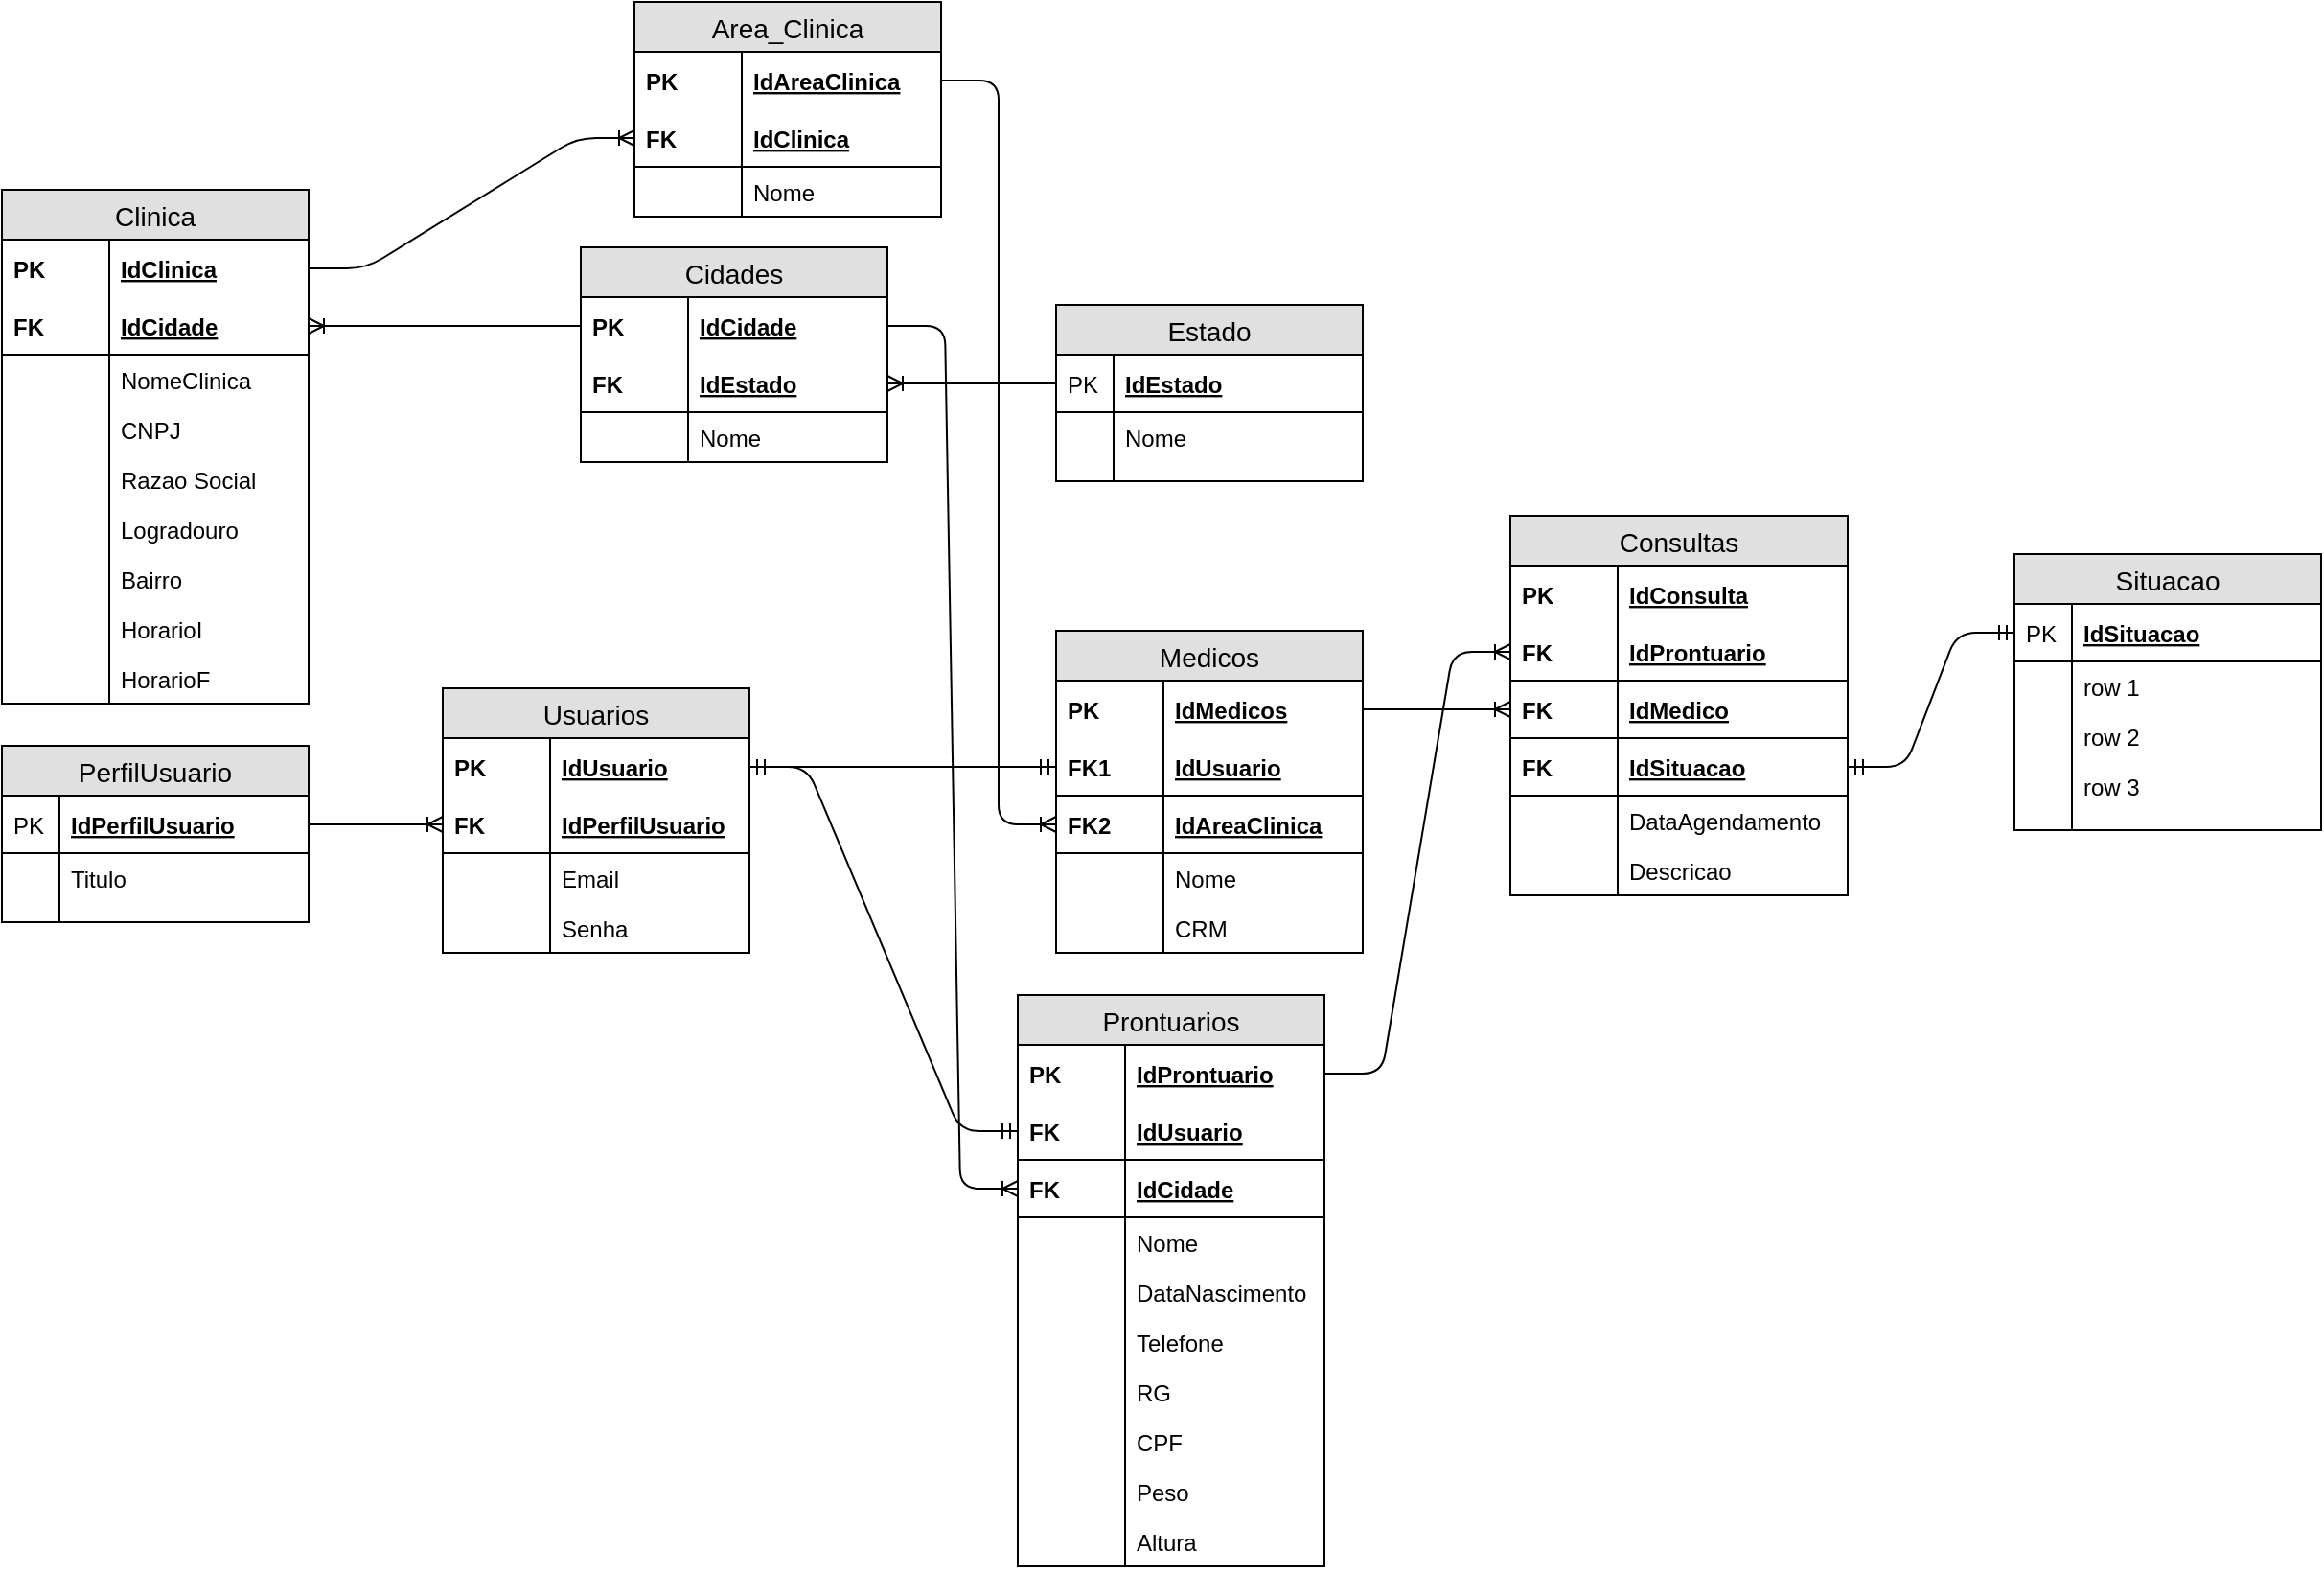 <mxfile version="12.9.2" type="device" pages="2"><diagram id="H2X5_09SXJU-1rorURr0" name="Page-1"><mxGraphModel dx="1730" dy="913" grid="1" gridSize="10" guides="1" tooltips="1" connect="1" arrows="1" fold="1" page="1" pageScale="1" pageWidth="827" pageHeight="1169" math="0" shadow="0"><root><mxCell id="0"/><mxCell id="1" parent="0"/><mxCell id="-vzRODPWV3DUtiWfKqsQ-1" value="Clinica" style="swimlane;fontStyle=0;childLayout=stackLayout;horizontal=1;startSize=26;fillColor=#e0e0e0;horizontalStack=0;resizeParent=1;resizeParentMax=0;resizeLast=0;collapsible=1;marginBottom=0;swimlaneFillColor=#ffffff;align=center;fontSize=14;" vertex="1" parent="1"><mxGeometry x="40" y="280" width="160" height="268" as="geometry"/></mxCell><mxCell id="-vzRODPWV3DUtiWfKqsQ-2" value="IdClinica" style="shape=partialRectangle;top=0;left=0;right=0;bottom=0;align=left;verticalAlign=middle;fillColor=none;spacingLeft=60;spacingRight=4;overflow=hidden;rotatable=0;points=[[0,0.5],[1,0.5]];portConstraint=eastwest;dropTarget=0;fontStyle=5;fontSize=12;" vertex="1" parent="-vzRODPWV3DUtiWfKqsQ-1"><mxGeometry y="26" width="160" height="30" as="geometry"/></mxCell><mxCell id="-vzRODPWV3DUtiWfKqsQ-3" value="PK" style="shape=partialRectangle;fontStyle=1;top=0;left=0;bottom=0;fillColor=none;align=left;verticalAlign=middle;spacingLeft=4;spacingRight=4;overflow=hidden;rotatable=0;points=[];portConstraint=eastwest;part=1;fontSize=12;" vertex="1" connectable="0" parent="-vzRODPWV3DUtiWfKqsQ-2"><mxGeometry width="56" height="30" as="geometry"/></mxCell><mxCell id="-vzRODPWV3DUtiWfKqsQ-4" value="IdCidade" style="shape=partialRectangle;top=0;left=0;right=0;bottom=1;align=left;verticalAlign=middle;fillColor=none;spacingLeft=60;spacingRight=4;overflow=hidden;rotatable=0;points=[[0,0.5],[1,0.5]];portConstraint=eastwest;dropTarget=0;fontStyle=5;fontSize=12;" vertex="1" parent="-vzRODPWV3DUtiWfKqsQ-1"><mxGeometry y="56" width="160" height="30" as="geometry"/></mxCell><mxCell id="-vzRODPWV3DUtiWfKqsQ-5" value="FK" style="shape=partialRectangle;fontStyle=1;top=0;left=0;bottom=0;fillColor=none;align=left;verticalAlign=middle;spacingLeft=4;spacingRight=4;overflow=hidden;rotatable=0;points=[];portConstraint=eastwest;part=1;fontSize=12;" vertex="1" connectable="0" parent="-vzRODPWV3DUtiWfKqsQ-4"><mxGeometry width="56" height="30" as="geometry"/></mxCell><mxCell id="-vzRODPWV3DUtiWfKqsQ-6" value="NomeClinica" style="shape=partialRectangle;top=0;left=0;right=0;bottom=0;align=left;verticalAlign=top;fillColor=none;spacingLeft=60;spacingRight=4;overflow=hidden;rotatable=0;points=[[0,0.5],[1,0.5]];portConstraint=eastwest;dropTarget=0;fontSize=12;" vertex="1" parent="-vzRODPWV3DUtiWfKqsQ-1"><mxGeometry y="86" width="160" height="26" as="geometry"/></mxCell><mxCell id="-vzRODPWV3DUtiWfKqsQ-7" value="" style="shape=partialRectangle;top=0;left=0;bottom=0;fillColor=none;align=left;verticalAlign=top;spacingLeft=4;spacingRight=4;overflow=hidden;rotatable=0;points=[];portConstraint=eastwest;part=1;fontSize=12;" vertex="1" connectable="0" parent="-vzRODPWV3DUtiWfKqsQ-6"><mxGeometry width="56" height="26" as="geometry"/></mxCell><mxCell id="-vzRODPWV3DUtiWfKqsQ-95" value="CNPJ" style="shape=partialRectangle;top=0;left=0;right=0;bottom=0;align=left;verticalAlign=top;fillColor=none;spacingLeft=60;spacingRight=4;overflow=hidden;rotatable=0;points=[[0,0.5],[1,0.5]];portConstraint=eastwest;dropTarget=0;fontSize=12;" vertex="1" parent="-vzRODPWV3DUtiWfKqsQ-1"><mxGeometry y="112" width="160" height="26" as="geometry"/></mxCell><mxCell id="-vzRODPWV3DUtiWfKqsQ-96" value="" style="shape=partialRectangle;top=0;left=0;bottom=0;fillColor=none;align=left;verticalAlign=top;spacingLeft=4;spacingRight=4;overflow=hidden;rotatable=0;points=[];portConstraint=eastwest;part=1;fontSize=12;" vertex="1" connectable="0" parent="-vzRODPWV3DUtiWfKqsQ-95"><mxGeometry width="56" height="26" as="geometry"/></mxCell><mxCell id="-vzRODPWV3DUtiWfKqsQ-105" value="Razao Social" style="shape=partialRectangle;top=0;left=0;right=0;bottom=0;align=left;verticalAlign=top;fillColor=none;spacingLeft=60;spacingRight=4;overflow=hidden;rotatable=0;points=[[0,0.5],[1,0.5]];portConstraint=eastwest;dropTarget=0;fontSize=12;" vertex="1" parent="-vzRODPWV3DUtiWfKqsQ-1"><mxGeometry y="138" width="160" height="26" as="geometry"/></mxCell><mxCell id="-vzRODPWV3DUtiWfKqsQ-106" value="" style="shape=partialRectangle;top=0;left=0;bottom=0;fillColor=none;align=left;verticalAlign=top;spacingLeft=4;spacingRight=4;overflow=hidden;rotatable=0;points=[];portConstraint=eastwest;part=1;fontSize=12;" vertex="1" connectable="0" parent="-vzRODPWV3DUtiWfKqsQ-105"><mxGeometry width="56" height="26" as="geometry"/></mxCell><mxCell id="-vzRODPWV3DUtiWfKqsQ-97" value="Logradouro" style="shape=partialRectangle;top=0;left=0;right=0;bottom=0;align=left;verticalAlign=top;fillColor=none;spacingLeft=60;spacingRight=4;overflow=hidden;rotatable=0;points=[[0,0.5],[1,0.5]];portConstraint=eastwest;dropTarget=0;fontSize=12;" vertex="1" parent="-vzRODPWV3DUtiWfKqsQ-1"><mxGeometry y="164" width="160" height="26" as="geometry"/></mxCell><mxCell id="-vzRODPWV3DUtiWfKqsQ-98" value="" style="shape=partialRectangle;top=0;left=0;bottom=0;fillColor=none;align=left;verticalAlign=top;spacingLeft=4;spacingRight=4;overflow=hidden;rotatable=0;points=[];portConstraint=eastwest;part=1;fontSize=12;" vertex="1" connectable="0" parent="-vzRODPWV3DUtiWfKqsQ-97"><mxGeometry width="56" height="26" as="geometry"/></mxCell><mxCell id="-vzRODPWV3DUtiWfKqsQ-99" value="Bairro" style="shape=partialRectangle;top=0;left=0;right=0;bottom=0;align=left;verticalAlign=top;fillColor=none;spacingLeft=60;spacingRight=4;overflow=hidden;rotatable=0;points=[[0,0.5],[1,0.5]];portConstraint=eastwest;dropTarget=0;fontSize=12;" vertex="1" parent="-vzRODPWV3DUtiWfKqsQ-1"><mxGeometry y="190" width="160" height="26" as="geometry"/></mxCell><mxCell id="-vzRODPWV3DUtiWfKqsQ-100" value="" style="shape=partialRectangle;top=0;left=0;bottom=0;fillColor=none;align=left;verticalAlign=top;spacingLeft=4;spacingRight=4;overflow=hidden;rotatable=0;points=[];portConstraint=eastwest;part=1;fontSize=12;" vertex="1" connectable="0" parent="-vzRODPWV3DUtiWfKqsQ-99"><mxGeometry width="56" height="26" as="geometry"/></mxCell><mxCell id="-vzRODPWV3DUtiWfKqsQ-101" value="HorarioI" style="shape=partialRectangle;top=0;left=0;right=0;bottom=0;align=left;verticalAlign=top;fillColor=none;spacingLeft=60;spacingRight=4;overflow=hidden;rotatable=0;points=[[0,0.5],[1,0.5]];portConstraint=eastwest;dropTarget=0;fontSize=12;" vertex="1" parent="-vzRODPWV3DUtiWfKqsQ-1"><mxGeometry y="216" width="160" height="26" as="geometry"/></mxCell><mxCell id="-vzRODPWV3DUtiWfKqsQ-102" value="" style="shape=partialRectangle;top=0;left=0;bottom=0;fillColor=none;align=left;verticalAlign=top;spacingLeft=4;spacingRight=4;overflow=hidden;rotatable=0;points=[];portConstraint=eastwest;part=1;fontSize=12;" vertex="1" connectable="0" parent="-vzRODPWV3DUtiWfKqsQ-101"><mxGeometry width="56" height="26" as="geometry"/></mxCell><mxCell id="-vzRODPWV3DUtiWfKqsQ-103" value="HorarioF" style="shape=partialRectangle;top=0;left=0;right=0;bottom=0;align=left;verticalAlign=top;fillColor=none;spacingLeft=60;spacingRight=4;overflow=hidden;rotatable=0;points=[[0,0.5],[1,0.5]];portConstraint=eastwest;dropTarget=0;fontSize=12;" vertex="1" parent="-vzRODPWV3DUtiWfKqsQ-1"><mxGeometry y="242" width="160" height="26" as="geometry"/></mxCell><mxCell id="-vzRODPWV3DUtiWfKqsQ-104" value="" style="shape=partialRectangle;top=0;left=0;bottom=0;fillColor=none;align=left;verticalAlign=top;spacingLeft=4;spacingRight=4;overflow=hidden;rotatable=0;points=[];portConstraint=eastwest;part=1;fontSize=12;" vertex="1" connectable="0" parent="-vzRODPWV3DUtiWfKqsQ-103"><mxGeometry width="56" height="26" as="geometry"/></mxCell><mxCell id="-vzRODPWV3DUtiWfKqsQ-159" value="" style="edgeStyle=entityRelationEdgeStyle;fontSize=12;html=1;endArrow=none;strokeColor=#000000;shadow=0;comic=0;rounded=1;startArrow=ERoneToMany;startFill=0;endFill=0;exitX=1;exitY=0.5;exitDx=0;exitDy=0;" edge="1" parent="1" source="-vzRODPWV3DUtiWfKqsQ-4" target="-vzRODPWV3DUtiWfKqsQ-20"><mxGeometry width="100" height="100" relative="1" as="geometry"><mxPoint x="280" y="550" as="sourcePoint"/><mxPoint x="320" y="410" as="targetPoint"/></mxGeometry></mxCell><mxCell id="-vzRODPWV3DUtiWfKqsQ-160" value="" style="edgeStyle=entityRelationEdgeStyle;fontSize=12;html=1;endArrow=ERoneToMany;shadow=0;strokeColor=#000000;exitX=1;exitY=0.5;exitDx=0;exitDy=0;entryX=0;entryY=0.5;entryDx=0;entryDy=0;" edge="1" parent="1" source="-vzRODPWV3DUtiWfKqsQ-9" target="-vzRODPWV3DUtiWfKqsQ-115"><mxGeometry width="100" height="100" relative="1" as="geometry"><mxPoint x="380" y="540" as="sourcePoint"/><mxPoint x="480" y="440" as="targetPoint"/></mxGeometry></mxCell><mxCell id="-vzRODPWV3DUtiWfKqsQ-19" value="Cidades" style="swimlane;fontStyle=0;childLayout=stackLayout;horizontal=1;startSize=26;fillColor=#e0e0e0;horizontalStack=0;resizeParent=1;resizeParentMax=0;resizeLast=0;collapsible=1;marginBottom=0;swimlaneFillColor=#ffffff;align=center;fontSize=14;" vertex="1" parent="1"><mxGeometry x="342" y="310" width="160" height="112" as="geometry"/></mxCell><mxCell id="-vzRODPWV3DUtiWfKqsQ-20" value="IdCidade" style="shape=partialRectangle;top=0;left=0;right=0;bottom=0;align=left;verticalAlign=middle;fillColor=none;spacingLeft=60;spacingRight=4;overflow=hidden;rotatable=0;points=[[0,0.5],[1,0.5]];portConstraint=eastwest;dropTarget=0;fontStyle=5;fontSize=12;" vertex="1" parent="-vzRODPWV3DUtiWfKqsQ-19"><mxGeometry y="26" width="160" height="30" as="geometry"/></mxCell><mxCell id="-vzRODPWV3DUtiWfKqsQ-21" value="PK" style="shape=partialRectangle;fontStyle=1;top=0;left=0;bottom=0;fillColor=none;align=left;verticalAlign=middle;spacingLeft=4;spacingRight=4;overflow=hidden;rotatable=0;points=[];portConstraint=eastwest;part=1;fontSize=12;" vertex="1" connectable="0" parent="-vzRODPWV3DUtiWfKqsQ-20"><mxGeometry width="56" height="30" as="geometry"/></mxCell><mxCell id="-vzRODPWV3DUtiWfKqsQ-22" value="IdEstado" style="shape=partialRectangle;top=0;left=0;right=0;bottom=1;align=left;verticalAlign=middle;fillColor=none;spacingLeft=60;spacingRight=4;overflow=hidden;rotatable=0;points=[[0,0.5],[1,0.5]];portConstraint=eastwest;dropTarget=0;fontStyle=5;fontSize=12;" vertex="1" parent="-vzRODPWV3DUtiWfKqsQ-19"><mxGeometry y="56" width="160" height="30" as="geometry"/></mxCell><mxCell id="-vzRODPWV3DUtiWfKqsQ-23" value="FK" style="shape=partialRectangle;fontStyle=1;top=0;left=0;bottom=0;fillColor=none;align=left;verticalAlign=middle;spacingLeft=4;spacingRight=4;overflow=hidden;rotatable=0;points=[];portConstraint=eastwest;part=1;fontSize=12;" vertex="1" connectable="0" parent="-vzRODPWV3DUtiWfKqsQ-22"><mxGeometry width="56" height="30" as="geometry"/></mxCell><mxCell id="-vzRODPWV3DUtiWfKqsQ-24" value="Nome" style="shape=partialRectangle;top=0;left=0;right=0;bottom=0;align=left;verticalAlign=top;fillColor=none;spacingLeft=60;spacingRight=4;overflow=hidden;rotatable=0;points=[[0,0.5],[1,0.5]];portConstraint=eastwest;dropTarget=0;fontSize=12;" vertex="1" parent="-vzRODPWV3DUtiWfKqsQ-19"><mxGeometry y="86" width="160" height="26" as="geometry"/></mxCell><mxCell id="-vzRODPWV3DUtiWfKqsQ-25" value="" style="shape=partialRectangle;top=0;left=0;bottom=0;fillColor=none;align=left;verticalAlign=top;spacingLeft=4;spacingRight=4;overflow=hidden;rotatable=0;points=[];portConstraint=eastwest;part=1;fontSize=12;" vertex="1" connectable="0" parent="-vzRODPWV3DUtiWfKqsQ-24"><mxGeometry width="56" height="26" as="geometry"/></mxCell><mxCell id="-vzRODPWV3DUtiWfKqsQ-8" value="PerfilUsuario" style="swimlane;fontStyle=0;childLayout=stackLayout;horizontal=1;startSize=26;fillColor=#e0e0e0;horizontalStack=0;resizeParent=1;resizeParentMax=0;resizeLast=0;collapsible=1;marginBottom=0;swimlaneFillColor=#ffffff;align=center;fontSize=14;" vertex="1" parent="1"><mxGeometry x="40" y="570" width="160" height="92" as="geometry"/></mxCell><mxCell id="-vzRODPWV3DUtiWfKqsQ-9" value="IdPerfilUsuario" style="shape=partialRectangle;top=0;left=0;right=0;bottom=1;align=left;verticalAlign=middle;fillColor=none;spacingLeft=34;spacingRight=4;overflow=hidden;rotatable=0;points=[[0,0.5],[1,0.5]];portConstraint=eastwest;dropTarget=0;fontStyle=5;fontSize=12;" vertex="1" parent="-vzRODPWV3DUtiWfKqsQ-8"><mxGeometry y="26" width="160" height="30" as="geometry"/></mxCell><mxCell id="-vzRODPWV3DUtiWfKqsQ-10" value="PK" style="shape=partialRectangle;top=0;left=0;bottom=0;fillColor=none;align=left;verticalAlign=middle;spacingLeft=4;spacingRight=4;overflow=hidden;rotatable=0;points=[];portConstraint=eastwest;part=1;fontSize=12;" vertex="1" connectable="0" parent="-vzRODPWV3DUtiWfKqsQ-9"><mxGeometry width="30" height="30" as="geometry"/></mxCell><mxCell id="-vzRODPWV3DUtiWfKqsQ-11" value="Titulo" style="shape=partialRectangle;top=0;left=0;right=0;bottom=0;align=left;verticalAlign=top;fillColor=none;spacingLeft=34;spacingRight=4;overflow=hidden;rotatable=0;points=[[0,0.5],[1,0.5]];portConstraint=eastwest;dropTarget=0;fontSize=12;" vertex="1" parent="-vzRODPWV3DUtiWfKqsQ-8"><mxGeometry y="56" width="160" height="26" as="geometry"/></mxCell><mxCell id="-vzRODPWV3DUtiWfKqsQ-12" value="" style="shape=partialRectangle;top=0;left=0;bottom=0;fillColor=none;align=left;verticalAlign=top;spacingLeft=4;spacingRight=4;overflow=hidden;rotatable=0;points=[];portConstraint=eastwest;part=1;fontSize=12;" vertex="1" connectable="0" parent="-vzRODPWV3DUtiWfKqsQ-11"><mxGeometry width="30" height="26" as="geometry"/></mxCell><mxCell id="-vzRODPWV3DUtiWfKqsQ-17" value="" style="shape=partialRectangle;top=0;left=0;right=0;bottom=0;align=left;verticalAlign=top;fillColor=none;spacingLeft=34;spacingRight=4;overflow=hidden;rotatable=0;points=[[0,0.5],[1,0.5]];portConstraint=eastwest;dropTarget=0;fontSize=12;" vertex="1" parent="-vzRODPWV3DUtiWfKqsQ-8"><mxGeometry y="82" width="160" height="10" as="geometry"/></mxCell><mxCell id="-vzRODPWV3DUtiWfKqsQ-18" value="" style="shape=partialRectangle;top=0;left=0;bottom=0;fillColor=none;align=left;verticalAlign=top;spacingLeft=4;spacingRight=4;overflow=hidden;rotatable=0;points=[];portConstraint=eastwest;part=1;fontSize=12;" vertex="1" connectable="0" parent="-vzRODPWV3DUtiWfKqsQ-17"><mxGeometry width="30" height="10" as="geometry"/></mxCell><mxCell id="-vzRODPWV3DUtiWfKqsQ-112" value="Usuarios" style="swimlane;fontStyle=0;childLayout=stackLayout;horizontal=1;startSize=26;fillColor=#e0e0e0;horizontalStack=0;resizeParent=1;resizeParentMax=0;resizeLast=0;collapsible=1;marginBottom=0;swimlaneFillColor=#ffffff;align=center;fontSize=14;" vertex="1" parent="1"><mxGeometry x="270" y="540" width="160" height="138" as="geometry"/></mxCell><mxCell id="-vzRODPWV3DUtiWfKqsQ-113" value="IdUsuario" style="shape=partialRectangle;top=0;left=0;right=0;bottom=0;align=left;verticalAlign=middle;fillColor=none;spacingLeft=60;spacingRight=4;overflow=hidden;rotatable=0;points=[[0,0.5],[1,0.5]];portConstraint=eastwest;dropTarget=0;fontStyle=5;fontSize=12;" vertex="1" parent="-vzRODPWV3DUtiWfKqsQ-112"><mxGeometry y="26" width="160" height="30" as="geometry"/></mxCell><mxCell id="-vzRODPWV3DUtiWfKqsQ-114" value="PK" style="shape=partialRectangle;fontStyle=1;top=0;left=0;bottom=0;fillColor=none;align=left;verticalAlign=middle;spacingLeft=4;spacingRight=4;overflow=hidden;rotatable=0;points=[];portConstraint=eastwest;part=1;fontSize=12;" vertex="1" connectable="0" parent="-vzRODPWV3DUtiWfKqsQ-113"><mxGeometry width="56" height="30" as="geometry"/></mxCell><mxCell id="-vzRODPWV3DUtiWfKqsQ-115" value="IdPerfilUsuario" style="shape=partialRectangle;top=0;left=0;right=0;bottom=1;align=left;verticalAlign=middle;fillColor=none;spacingLeft=60;spacingRight=4;overflow=hidden;rotatable=0;points=[[0,0.5],[1,0.5]];portConstraint=eastwest;dropTarget=0;fontStyle=5;fontSize=12;" vertex="1" parent="-vzRODPWV3DUtiWfKqsQ-112"><mxGeometry y="56" width="160" height="30" as="geometry"/></mxCell><mxCell id="-vzRODPWV3DUtiWfKqsQ-116" value="FK" style="shape=partialRectangle;fontStyle=1;top=0;left=0;bottom=0;fillColor=none;align=left;verticalAlign=middle;spacingLeft=4;spacingRight=4;overflow=hidden;rotatable=0;points=[];portConstraint=eastwest;part=1;fontSize=12;" vertex="1" connectable="0" parent="-vzRODPWV3DUtiWfKqsQ-115"><mxGeometry width="56" height="30" as="geometry"/></mxCell><mxCell id="-vzRODPWV3DUtiWfKqsQ-117" value="Email" style="shape=partialRectangle;top=0;left=0;right=0;bottom=0;align=left;verticalAlign=top;fillColor=none;spacingLeft=60;spacingRight=4;overflow=hidden;rotatable=0;points=[[0,0.5],[1,0.5]];portConstraint=eastwest;dropTarget=0;fontSize=12;" vertex="1" parent="-vzRODPWV3DUtiWfKqsQ-112"><mxGeometry y="86" width="160" height="26" as="geometry"/></mxCell><mxCell id="-vzRODPWV3DUtiWfKqsQ-118" value="" style="shape=partialRectangle;top=0;left=0;bottom=0;fillColor=none;align=left;verticalAlign=top;spacingLeft=4;spacingRight=4;overflow=hidden;rotatable=0;points=[];portConstraint=eastwest;part=1;fontSize=12;" vertex="1" connectable="0" parent="-vzRODPWV3DUtiWfKqsQ-117"><mxGeometry width="56" height="26" as="geometry"/></mxCell><mxCell id="-vzRODPWV3DUtiWfKqsQ-119" value="Senha" style="shape=partialRectangle;top=0;left=0;right=0;bottom=0;align=left;verticalAlign=top;fillColor=none;spacingLeft=60;spacingRight=4;overflow=hidden;rotatable=0;points=[[0,0.5],[1,0.5]];portConstraint=eastwest;dropTarget=0;fontSize=12;" vertex="1" parent="-vzRODPWV3DUtiWfKqsQ-112"><mxGeometry y="112" width="160" height="26" as="geometry"/></mxCell><mxCell id="-vzRODPWV3DUtiWfKqsQ-120" value="" style="shape=partialRectangle;top=0;left=0;bottom=0;fillColor=none;align=left;verticalAlign=top;spacingLeft=4;spacingRight=4;overflow=hidden;rotatable=0;points=[];portConstraint=eastwest;part=1;fontSize=12;" vertex="1" connectable="0" parent="-vzRODPWV3DUtiWfKqsQ-119"><mxGeometry width="56" height="26" as="geometry"/></mxCell><mxCell id="-vzRODPWV3DUtiWfKqsQ-161" value="" style="edgeStyle=entityRelationEdgeStyle;fontSize=12;html=1;endArrow=ERoneToMany;shadow=0;strokeColor=#000000;entryX=0;entryY=0.5;entryDx=0;entryDy=0;" edge="1" parent="1" source="-vzRODPWV3DUtiWfKqsQ-2" target="-vzRODPWV3DUtiWfKqsQ-91"><mxGeometry width="100" height="100" relative="1" as="geometry"><mxPoint x="260" y="310" as="sourcePoint"/><mxPoint x="360" y="210" as="targetPoint"/></mxGeometry></mxCell><mxCell id="-vzRODPWV3DUtiWfKqsQ-162" value="" style="edgeStyle=entityRelationEdgeStyle;fontSize=12;html=1;endArrow=none;shadow=0;strokeColor=#000000;endFill=0;startArrow=ERoneToMany;startFill=0;exitX=1;exitY=0.5;exitDx=0;exitDy=0;entryX=0;entryY=0.5;entryDx=0;entryDy=0;" edge="1" parent="1" source="-vzRODPWV3DUtiWfKqsQ-22" target="-vzRODPWV3DUtiWfKqsQ-56"><mxGeometry width="100" height="100" relative="1" as="geometry"><mxPoint x="567" y="370" as="sourcePoint"/><mxPoint x="667" y="270" as="targetPoint"/></mxGeometry></mxCell><mxCell id="-vzRODPWV3DUtiWfKqsQ-163" value="" style="edgeStyle=entityRelationEdgeStyle;fontSize=12;html=1;endArrow=ERmandOne;startArrow=ERmandOne;shadow=0;strokeColor=#000000;exitX=1;exitY=0.5;exitDx=0;exitDy=0;entryX=0;entryY=0.5;entryDx=0;entryDy=0;" edge="1" parent="1" source="-vzRODPWV3DUtiWfKqsQ-113" target="-vzRODPWV3DUtiWfKqsQ-29"><mxGeometry width="100" height="100" relative="1" as="geometry"><mxPoint x="430" y="830" as="sourcePoint"/><mxPoint x="530" y="730" as="targetPoint"/></mxGeometry></mxCell><mxCell id="-vzRODPWV3DUtiWfKqsQ-55" value="Estado" style="swimlane;fontStyle=0;childLayout=stackLayout;horizontal=1;startSize=26;fillColor=#e0e0e0;horizontalStack=0;resizeParent=1;resizeParentMax=0;resizeLast=0;collapsible=1;marginBottom=0;swimlaneFillColor=#ffffff;align=center;fontSize=14;" vertex="1" parent="1"><mxGeometry x="590" y="340" width="160" height="92" as="geometry"/></mxCell><mxCell id="-vzRODPWV3DUtiWfKqsQ-56" value="IdEstado" style="shape=partialRectangle;top=0;left=0;right=0;bottom=1;align=left;verticalAlign=middle;fillColor=none;spacingLeft=34;spacingRight=4;overflow=hidden;rotatable=0;points=[[0,0.5],[1,0.5]];portConstraint=eastwest;dropTarget=0;fontStyle=5;fontSize=12;" vertex="1" parent="-vzRODPWV3DUtiWfKqsQ-55"><mxGeometry y="26" width="160" height="30" as="geometry"/></mxCell><mxCell id="-vzRODPWV3DUtiWfKqsQ-57" value="PK" style="shape=partialRectangle;top=0;left=0;bottom=0;fillColor=none;align=left;verticalAlign=middle;spacingLeft=4;spacingRight=4;overflow=hidden;rotatable=0;points=[];portConstraint=eastwest;part=1;fontSize=12;" vertex="1" connectable="0" parent="-vzRODPWV3DUtiWfKqsQ-56"><mxGeometry width="30" height="30" as="geometry"/></mxCell><mxCell id="-vzRODPWV3DUtiWfKqsQ-58" value="Nome" style="shape=partialRectangle;top=0;left=0;right=0;bottom=0;align=left;verticalAlign=top;fillColor=none;spacingLeft=34;spacingRight=4;overflow=hidden;rotatable=0;points=[[0,0.5],[1,0.5]];portConstraint=eastwest;dropTarget=0;fontSize=12;" vertex="1" parent="-vzRODPWV3DUtiWfKqsQ-55"><mxGeometry y="56" width="160" height="26" as="geometry"/></mxCell><mxCell id="-vzRODPWV3DUtiWfKqsQ-59" value="" style="shape=partialRectangle;top=0;left=0;bottom=0;fillColor=none;align=left;verticalAlign=top;spacingLeft=4;spacingRight=4;overflow=hidden;rotatable=0;points=[];portConstraint=eastwest;part=1;fontSize=12;" vertex="1" connectable="0" parent="-vzRODPWV3DUtiWfKqsQ-58"><mxGeometry width="30" height="26" as="geometry"/></mxCell><mxCell id="-vzRODPWV3DUtiWfKqsQ-64" value="" style="shape=partialRectangle;top=0;left=0;right=0;bottom=0;align=left;verticalAlign=top;fillColor=none;spacingLeft=34;spacingRight=4;overflow=hidden;rotatable=0;points=[[0,0.5],[1,0.5]];portConstraint=eastwest;dropTarget=0;fontSize=12;" vertex="1" parent="-vzRODPWV3DUtiWfKqsQ-55"><mxGeometry y="82" width="160" height="10" as="geometry"/></mxCell><mxCell id="-vzRODPWV3DUtiWfKqsQ-65" value="" style="shape=partialRectangle;top=0;left=0;bottom=0;fillColor=none;align=left;verticalAlign=top;spacingLeft=4;spacingRight=4;overflow=hidden;rotatable=0;points=[];portConstraint=eastwest;part=1;fontSize=12;" vertex="1" connectable="0" parent="-vzRODPWV3DUtiWfKqsQ-64"><mxGeometry width="30" height="10" as="geometry"/></mxCell><mxCell id="-vzRODPWV3DUtiWfKqsQ-164" value="" style="edgeStyle=entityRelationEdgeStyle;fontSize=12;html=1;endArrow=ERoneToMany;shadow=0;strokeColor=#000000;exitX=1;exitY=0.5;exitDx=0;exitDy=0;entryX=0;entryY=0.5;entryDx=0;entryDy=0;" edge="1" parent="1" source="-vzRODPWV3DUtiWfKqsQ-20" target="-vzRODPWV3DUtiWfKqsQ-135"><mxGeometry width="100" height="100" relative="1" as="geometry"><mxPoint x="460" y="570" as="sourcePoint"/><mxPoint x="560" y="780" as="targetPoint"/></mxGeometry></mxCell><mxCell id="-vzRODPWV3DUtiWfKqsQ-88" value="Area_Clinica" style="swimlane;fontStyle=0;childLayout=stackLayout;horizontal=1;startSize=26;fillColor=#e0e0e0;horizontalStack=0;resizeParent=1;resizeParentMax=0;resizeLast=0;collapsible=1;marginBottom=0;swimlaneFillColor=#ffffff;align=center;fontSize=14;" vertex="1" parent="1"><mxGeometry x="370" y="182" width="160" height="112" as="geometry"/></mxCell><mxCell id="-vzRODPWV3DUtiWfKqsQ-89" value="IdAreaClinica" style="shape=partialRectangle;top=0;left=0;right=0;bottom=0;align=left;verticalAlign=middle;fillColor=none;spacingLeft=60;spacingRight=4;overflow=hidden;rotatable=0;points=[[0,0.5],[1,0.5]];portConstraint=eastwest;dropTarget=0;fontStyle=5;fontSize=12;" vertex="1" parent="-vzRODPWV3DUtiWfKqsQ-88"><mxGeometry y="26" width="160" height="30" as="geometry"/></mxCell><mxCell id="-vzRODPWV3DUtiWfKqsQ-90" value="PK" style="shape=partialRectangle;fontStyle=1;top=0;left=0;bottom=0;fillColor=none;align=left;verticalAlign=middle;spacingLeft=4;spacingRight=4;overflow=hidden;rotatable=0;points=[];portConstraint=eastwest;part=1;fontSize=12;" vertex="1" connectable="0" parent="-vzRODPWV3DUtiWfKqsQ-89"><mxGeometry width="56" height="30" as="geometry"/></mxCell><mxCell id="-vzRODPWV3DUtiWfKqsQ-91" value="IdClinica" style="shape=partialRectangle;top=0;left=0;right=0;bottom=1;align=left;verticalAlign=middle;fillColor=none;spacingLeft=60;spacingRight=4;overflow=hidden;rotatable=0;points=[[0,0.5],[1,0.5]];portConstraint=eastwest;dropTarget=0;fontStyle=5;fontSize=12;" vertex="1" parent="-vzRODPWV3DUtiWfKqsQ-88"><mxGeometry y="56" width="160" height="30" as="geometry"/></mxCell><mxCell id="-vzRODPWV3DUtiWfKqsQ-92" value="FK" style="shape=partialRectangle;fontStyle=1;top=0;left=0;bottom=0;fillColor=none;align=left;verticalAlign=middle;spacingLeft=4;spacingRight=4;overflow=hidden;rotatable=0;points=[];portConstraint=eastwest;part=1;fontSize=12;" vertex="1" connectable="0" parent="-vzRODPWV3DUtiWfKqsQ-91"><mxGeometry width="56" height="30" as="geometry"/></mxCell><mxCell id="-vzRODPWV3DUtiWfKqsQ-93" value="Nome" style="shape=partialRectangle;top=0;left=0;right=0;bottom=0;align=left;verticalAlign=top;fillColor=none;spacingLeft=60;spacingRight=4;overflow=hidden;rotatable=0;points=[[0,0.5],[1,0.5]];portConstraint=eastwest;dropTarget=0;fontSize=12;" vertex="1" parent="-vzRODPWV3DUtiWfKqsQ-88"><mxGeometry y="86" width="160" height="26" as="geometry"/></mxCell><mxCell id="-vzRODPWV3DUtiWfKqsQ-94" value="" style="shape=partialRectangle;top=0;left=0;bottom=0;fillColor=none;align=left;verticalAlign=top;spacingLeft=4;spacingRight=4;overflow=hidden;rotatable=0;points=[];portConstraint=eastwest;part=1;fontSize=12;" vertex="1" connectable="0" parent="-vzRODPWV3DUtiWfKqsQ-93"><mxGeometry width="56" height="26" as="geometry"/></mxCell><mxCell id="-vzRODPWV3DUtiWfKqsQ-121" value="Prontuarios" style="swimlane;fontStyle=0;childLayout=stackLayout;horizontal=1;startSize=26;fillColor=#e0e0e0;horizontalStack=0;resizeParent=1;resizeParentMax=0;resizeLast=0;collapsible=1;marginBottom=0;swimlaneFillColor=#ffffff;align=center;fontSize=14;" vertex="1" parent="1"><mxGeometry x="570" y="700" width="160" height="298" as="geometry"/></mxCell><mxCell id="-vzRODPWV3DUtiWfKqsQ-122" value="IdProntuario" style="shape=partialRectangle;top=0;left=0;right=0;bottom=0;align=left;verticalAlign=middle;fillColor=none;spacingLeft=60;spacingRight=4;overflow=hidden;rotatable=0;points=[[0,0.5],[1,0.5]];portConstraint=eastwest;dropTarget=0;fontStyle=5;fontSize=12;" vertex="1" parent="-vzRODPWV3DUtiWfKqsQ-121"><mxGeometry y="26" width="160" height="30" as="geometry"/></mxCell><mxCell id="-vzRODPWV3DUtiWfKqsQ-123" value="PK" style="shape=partialRectangle;fontStyle=1;top=0;left=0;bottom=0;fillColor=none;align=left;verticalAlign=middle;spacingLeft=4;spacingRight=4;overflow=hidden;rotatable=0;points=[];portConstraint=eastwest;part=1;fontSize=12;" vertex="1" connectable="0" parent="-vzRODPWV3DUtiWfKqsQ-122"><mxGeometry width="56" height="30" as="geometry"/></mxCell><mxCell id="-vzRODPWV3DUtiWfKqsQ-124" value="IdUsuario" style="shape=partialRectangle;top=0;left=0;right=0;bottom=1;align=left;verticalAlign=middle;fillColor=none;spacingLeft=60;spacingRight=4;overflow=hidden;rotatable=0;points=[[0,0.5],[1,0.5]];portConstraint=eastwest;dropTarget=0;fontStyle=5;fontSize=12;" vertex="1" parent="-vzRODPWV3DUtiWfKqsQ-121"><mxGeometry y="56" width="160" height="30" as="geometry"/></mxCell><mxCell id="-vzRODPWV3DUtiWfKqsQ-125" value="FK" style="shape=partialRectangle;fontStyle=1;top=0;left=0;bottom=0;fillColor=none;align=left;verticalAlign=middle;spacingLeft=4;spacingRight=4;overflow=hidden;rotatable=0;points=[];portConstraint=eastwest;part=1;fontSize=12;" vertex="1" connectable="0" parent="-vzRODPWV3DUtiWfKqsQ-124"><mxGeometry width="56" height="30" as="geometry"/></mxCell><mxCell id="-vzRODPWV3DUtiWfKqsQ-135" value="IdCidade" style="shape=partialRectangle;top=0;left=0;right=0;bottom=1;align=left;verticalAlign=middle;fillColor=none;spacingLeft=60;spacingRight=4;overflow=hidden;rotatable=0;points=[[0,0.5],[1,0.5]];portConstraint=eastwest;dropTarget=0;fontStyle=5;fontSize=12;" vertex="1" parent="-vzRODPWV3DUtiWfKqsQ-121"><mxGeometry y="86" width="160" height="30" as="geometry"/></mxCell><mxCell id="-vzRODPWV3DUtiWfKqsQ-136" value="FK" style="shape=partialRectangle;fontStyle=1;top=0;left=0;bottom=0;fillColor=none;align=left;verticalAlign=middle;spacingLeft=4;spacingRight=4;overflow=hidden;rotatable=0;points=[];portConstraint=eastwest;part=1;fontSize=12;" vertex="1" connectable="0" parent="-vzRODPWV3DUtiWfKqsQ-135"><mxGeometry width="56" height="30" as="geometry"/></mxCell><mxCell id="-vzRODPWV3DUtiWfKqsQ-126" value="Nome" style="shape=partialRectangle;top=0;left=0;right=0;bottom=0;align=left;verticalAlign=top;fillColor=none;spacingLeft=60;spacingRight=4;overflow=hidden;rotatable=0;points=[[0,0.5],[1,0.5]];portConstraint=eastwest;dropTarget=0;fontSize=12;" vertex="1" parent="-vzRODPWV3DUtiWfKqsQ-121"><mxGeometry y="116" width="160" height="26" as="geometry"/></mxCell><mxCell id="-vzRODPWV3DUtiWfKqsQ-127" value="" style="shape=partialRectangle;top=0;left=0;bottom=0;fillColor=none;align=left;verticalAlign=top;spacingLeft=4;spacingRight=4;overflow=hidden;rotatable=0;points=[];portConstraint=eastwest;part=1;fontSize=12;" vertex="1" connectable="0" parent="-vzRODPWV3DUtiWfKqsQ-126"><mxGeometry width="56" height="26" as="geometry"/></mxCell><mxCell id="-vzRODPWV3DUtiWfKqsQ-139" value="DataNascimento" style="shape=partialRectangle;top=0;left=0;right=0;bottom=0;align=left;verticalAlign=top;fillColor=none;spacingLeft=60;spacingRight=4;overflow=hidden;rotatable=0;points=[[0,0.5],[1,0.5]];portConstraint=eastwest;dropTarget=0;fontSize=12;" vertex="1" parent="-vzRODPWV3DUtiWfKqsQ-121"><mxGeometry y="142" width="160" height="26" as="geometry"/></mxCell><mxCell id="-vzRODPWV3DUtiWfKqsQ-140" value="" style="shape=partialRectangle;top=0;left=0;bottom=0;fillColor=none;align=left;verticalAlign=top;spacingLeft=4;spacingRight=4;overflow=hidden;rotatable=0;points=[];portConstraint=eastwest;part=1;fontSize=12;" vertex="1" connectable="0" parent="-vzRODPWV3DUtiWfKqsQ-139"><mxGeometry width="56" height="26" as="geometry"/></mxCell><mxCell id="-vzRODPWV3DUtiWfKqsQ-142" value="Telefone" style="shape=partialRectangle;top=0;left=0;right=0;bottom=0;align=left;verticalAlign=top;fillColor=none;spacingLeft=60;spacingRight=4;overflow=hidden;rotatable=0;points=[[0,0.5],[1,0.5]];portConstraint=eastwest;dropTarget=0;fontSize=12;" vertex="1" parent="-vzRODPWV3DUtiWfKqsQ-121"><mxGeometry y="168" width="160" height="26" as="geometry"/></mxCell><mxCell id="-vzRODPWV3DUtiWfKqsQ-143" value="" style="shape=partialRectangle;top=0;left=0;bottom=0;fillColor=none;align=left;verticalAlign=top;spacingLeft=4;spacingRight=4;overflow=hidden;rotatable=0;points=[];portConstraint=eastwest;part=1;fontSize=12;" vertex="1" connectable="0" parent="-vzRODPWV3DUtiWfKqsQ-142"><mxGeometry width="56" height="26" as="geometry"/></mxCell><mxCell id="-vzRODPWV3DUtiWfKqsQ-144" value="RG" style="shape=partialRectangle;top=0;left=0;right=0;bottom=0;align=left;verticalAlign=top;fillColor=none;spacingLeft=60;spacingRight=4;overflow=hidden;rotatable=0;points=[[0,0.5],[1,0.5]];portConstraint=eastwest;dropTarget=0;fontSize=12;" vertex="1" parent="-vzRODPWV3DUtiWfKqsQ-121"><mxGeometry y="194" width="160" height="26" as="geometry"/></mxCell><mxCell id="-vzRODPWV3DUtiWfKqsQ-145" value="" style="shape=partialRectangle;top=0;left=0;bottom=0;fillColor=none;align=left;verticalAlign=top;spacingLeft=4;spacingRight=4;overflow=hidden;rotatable=0;points=[];portConstraint=eastwest;part=1;fontSize=12;" vertex="1" connectable="0" parent="-vzRODPWV3DUtiWfKqsQ-144"><mxGeometry width="56" height="26" as="geometry"/></mxCell><mxCell id="-vzRODPWV3DUtiWfKqsQ-146" value="CPF" style="shape=partialRectangle;top=0;left=0;right=0;bottom=0;align=left;verticalAlign=top;fillColor=none;spacingLeft=60;spacingRight=4;overflow=hidden;rotatable=0;points=[[0,0.5],[1,0.5]];portConstraint=eastwest;dropTarget=0;fontSize=12;" vertex="1" parent="-vzRODPWV3DUtiWfKqsQ-121"><mxGeometry y="220" width="160" height="26" as="geometry"/></mxCell><mxCell id="-vzRODPWV3DUtiWfKqsQ-147" value="" style="shape=partialRectangle;top=0;left=0;bottom=0;fillColor=none;align=left;verticalAlign=top;spacingLeft=4;spacingRight=4;overflow=hidden;rotatable=0;points=[];portConstraint=eastwest;part=1;fontSize=12;" vertex="1" connectable="0" parent="-vzRODPWV3DUtiWfKqsQ-146"><mxGeometry width="56" height="26" as="geometry"/></mxCell><mxCell id="-vzRODPWV3DUtiWfKqsQ-148" value="Peso" style="shape=partialRectangle;top=0;left=0;right=0;bottom=0;align=left;verticalAlign=top;fillColor=none;spacingLeft=60;spacingRight=4;overflow=hidden;rotatable=0;points=[[0,0.5],[1,0.5]];portConstraint=eastwest;dropTarget=0;fontSize=12;" vertex="1" parent="-vzRODPWV3DUtiWfKqsQ-121"><mxGeometry y="246" width="160" height="26" as="geometry"/></mxCell><mxCell id="-vzRODPWV3DUtiWfKqsQ-149" value="" style="shape=partialRectangle;top=0;left=0;bottom=0;fillColor=none;align=left;verticalAlign=top;spacingLeft=4;spacingRight=4;overflow=hidden;rotatable=0;points=[];portConstraint=eastwest;part=1;fontSize=12;" vertex="1" connectable="0" parent="-vzRODPWV3DUtiWfKqsQ-148"><mxGeometry width="56" height="26" as="geometry"/></mxCell><mxCell id="-vzRODPWV3DUtiWfKqsQ-150" value="Altura" style="shape=partialRectangle;top=0;left=0;right=0;bottom=0;align=left;verticalAlign=top;fillColor=none;spacingLeft=60;spacingRight=4;overflow=hidden;rotatable=0;points=[[0,0.5],[1,0.5]];portConstraint=eastwest;dropTarget=0;fontSize=12;" vertex="1" parent="-vzRODPWV3DUtiWfKqsQ-121"><mxGeometry y="272" width="160" height="26" as="geometry"/></mxCell><mxCell id="-vzRODPWV3DUtiWfKqsQ-151" value="" style="shape=partialRectangle;top=0;left=0;bottom=0;fillColor=none;align=left;verticalAlign=top;spacingLeft=4;spacingRight=4;overflow=hidden;rotatable=0;points=[];portConstraint=eastwest;part=1;fontSize=12;" vertex="1" connectable="0" parent="-vzRODPWV3DUtiWfKqsQ-150"><mxGeometry width="56" height="26" as="geometry"/></mxCell><mxCell id="-vzRODPWV3DUtiWfKqsQ-165" value="" style="edgeStyle=entityRelationEdgeStyle;fontSize=12;html=1;endArrow=ERoneToMany;shadow=0;strokeColor=#000000;exitX=1;exitY=0.5;exitDx=0;exitDy=0;entryX=0;entryY=0.5;entryDx=0;entryDy=0;" edge="1" parent="1" source="-vzRODPWV3DUtiWfKqsQ-89" target="-vzRODPWV3DUtiWfKqsQ-108"><mxGeometry width="100" height="100" relative="1" as="geometry"><mxPoint x="620" y="320" as="sourcePoint"/><mxPoint x="720" y="220" as="targetPoint"/></mxGeometry></mxCell><mxCell id="-vzRODPWV3DUtiWfKqsQ-166" value="" style="edgeStyle=entityRelationEdgeStyle;fontSize=12;html=1;endArrow=ERoneToMany;shadow=0;strokeColor=#000000;exitX=1;exitY=0.5;exitDx=0;exitDy=0;entryX=0;entryY=0.5;entryDx=0;entryDy=0;" edge="1" parent="1" source="-vzRODPWV3DUtiWfKqsQ-122" target="-vzRODPWV3DUtiWfKqsQ-131"><mxGeometry width="100" height="100" relative="1" as="geometry"><mxPoint x="380" y="810" as="sourcePoint"/><mxPoint x="790" y="690" as="targetPoint"/></mxGeometry></mxCell><mxCell id="-vzRODPWV3DUtiWfKqsQ-26" value="Medicos" style="swimlane;fontStyle=0;childLayout=stackLayout;horizontal=1;startSize=26;fillColor=#e0e0e0;horizontalStack=0;resizeParent=1;resizeParentMax=0;resizeLast=0;collapsible=1;marginBottom=0;swimlaneFillColor=#ffffff;align=center;fontSize=14;" vertex="1" parent="1"><mxGeometry x="590" y="510" width="160" height="168" as="geometry"/></mxCell><mxCell id="-vzRODPWV3DUtiWfKqsQ-27" value="IdMedicos" style="shape=partialRectangle;top=0;left=0;right=0;bottom=0;align=left;verticalAlign=middle;fillColor=none;spacingLeft=60;spacingRight=4;overflow=hidden;rotatable=0;points=[[0,0.5],[1,0.5]];portConstraint=eastwest;dropTarget=0;fontStyle=5;fontSize=12;" vertex="1" parent="-vzRODPWV3DUtiWfKqsQ-26"><mxGeometry y="26" width="160" height="30" as="geometry"/></mxCell><mxCell id="-vzRODPWV3DUtiWfKqsQ-28" value="PK" style="shape=partialRectangle;fontStyle=1;top=0;left=0;bottom=0;fillColor=none;align=left;verticalAlign=middle;spacingLeft=4;spacingRight=4;overflow=hidden;rotatable=0;points=[];portConstraint=eastwest;part=1;fontSize=12;" vertex="1" connectable="0" parent="-vzRODPWV3DUtiWfKqsQ-27"><mxGeometry width="56" height="30" as="geometry"/></mxCell><mxCell id="-vzRODPWV3DUtiWfKqsQ-29" value="IdUsuario" style="shape=partialRectangle;top=0;left=0;right=0;bottom=1;align=left;verticalAlign=middle;fillColor=none;spacingLeft=60;spacingRight=4;overflow=hidden;rotatable=0;points=[[0,0.5],[1,0.5]];portConstraint=eastwest;dropTarget=0;fontStyle=5;fontSize=12;" vertex="1" parent="-vzRODPWV3DUtiWfKqsQ-26"><mxGeometry y="56" width="160" height="30" as="geometry"/></mxCell><mxCell id="-vzRODPWV3DUtiWfKqsQ-30" value="FK1" style="shape=partialRectangle;fontStyle=1;top=0;left=0;bottom=0;fillColor=none;align=left;verticalAlign=middle;spacingLeft=4;spacingRight=4;overflow=hidden;rotatable=0;points=[];portConstraint=eastwest;part=1;fontSize=12;" vertex="1" connectable="0" parent="-vzRODPWV3DUtiWfKqsQ-29"><mxGeometry width="56" height="30" as="geometry"/></mxCell><mxCell id="-vzRODPWV3DUtiWfKqsQ-108" value="IdAreaClinica" style="shape=partialRectangle;top=0;left=0;right=0;bottom=1;align=left;verticalAlign=middle;fillColor=none;spacingLeft=60;spacingRight=4;overflow=hidden;rotatable=0;points=[[0,0.5],[1,0.5]];portConstraint=eastwest;dropTarget=0;fontStyle=5;fontSize=12;" vertex="1" parent="-vzRODPWV3DUtiWfKqsQ-26"><mxGeometry y="86" width="160" height="30" as="geometry"/></mxCell><mxCell id="-vzRODPWV3DUtiWfKqsQ-109" value="FK2" style="shape=partialRectangle;fontStyle=1;top=0;left=0;bottom=0;fillColor=none;align=left;verticalAlign=middle;spacingLeft=4;spacingRight=4;overflow=hidden;rotatable=0;points=[];portConstraint=eastwest;part=1;fontSize=12;" vertex="1" connectable="0" parent="-vzRODPWV3DUtiWfKqsQ-108"><mxGeometry width="56" height="30" as="geometry"/></mxCell><mxCell id="-vzRODPWV3DUtiWfKqsQ-31" value="Nome" style="shape=partialRectangle;top=0;left=0;right=0;bottom=0;align=left;verticalAlign=top;fillColor=none;spacingLeft=60;spacingRight=4;overflow=hidden;rotatable=0;points=[[0,0.5],[1,0.5]];portConstraint=eastwest;dropTarget=0;fontSize=12;" vertex="1" parent="-vzRODPWV3DUtiWfKqsQ-26"><mxGeometry y="116" width="160" height="26" as="geometry"/></mxCell><mxCell id="-vzRODPWV3DUtiWfKqsQ-32" value="" style="shape=partialRectangle;top=0;left=0;bottom=0;fillColor=none;align=left;verticalAlign=top;spacingLeft=4;spacingRight=4;overflow=hidden;rotatable=0;points=[];portConstraint=eastwest;part=1;fontSize=12;" vertex="1" connectable="0" parent="-vzRODPWV3DUtiWfKqsQ-31"><mxGeometry width="56" height="26" as="geometry"/></mxCell><mxCell id="-vzRODPWV3DUtiWfKqsQ-110" value="CRM" style="shape=partialRectangle;top=0;left=0;right=0;bottom=0;align=left;verticalAlign=top;fillColor=none;spacingLeft=60;spacingRight=4;overflow=hidden;rotatable=0;points=[[0,0.5],[1,0.5]];portConstraint=eastwest;dropTarget=0;fontSize=12;" vertex="1" parent="-vzRODPWV3DUtiWfKqsQ-26"><mxGeometry y="142" width="160" height="26" as="geometry"/></mxCell><mxCell id="-vzRODPWV3DUtiWfKqsQ-111" value="" style="shape=partialRectangle;top=0;left=0;bottom=0;fillColor=none;align=left;verticalAlign=top;spacingLeft=4;spacingRight=4;overflow=hidden;rotatable=0;points=[];portConstraint=eastwest;part=1;fontSize=12;" vertex="1" connectable="0" parent="-vzRODPWV3DUtiWfKqsQ-110"><mxGeometry width="56" height="26" as="geometry"/></mxCell><mxCell id="-vzRODPWV3DUtiWfKqsQ-167" value="" style="edgeStyle=entityRelationEdgeStyle;fontSize=12;html=1;endArrow=ERmandOne;startArrow=ERmandOne;shadow=0;strokeColor=#000000;exitX=1;exitY=0.5;exitDx=0;exitDy=0;" edge="1" parent="1" source="-vzRODPWV3DUtiWfKqsQ-154" target="-vzRODPWV3DUtiWfKqsQ-78"><mxGeometry width="100" height="100" relative="1" as="geometry"><mxPoint x="1020" y="780" as="sourcePoint"/><mxPoint x="1120" y="680" as="targetPoint"/></mxGeometry></mxCell><mxCell id="-vzRODPWV3DUtiWfKqsQ-77" value="Situacao" style="swimlane;fontStyle=0;childLayout=stackLayout;horizontal=1;startSize=26;fillColor=#e0e0e0;horizontalStack=0;resizeParent=1;resizeParentMax=0;resizeLast=0;collapsible=1;marginBottom=0;swimlaneFillColor=#ffffff;align=center;fontSize=14;" vertex="1" parent="1"><mxGeometry x="1090" y="470" width="160" height="144" as="geometry"/></mxCell><mxCell id="-vzRODPWV3DUtiWfKqsQ-78" value="IdSituacao" style="shape=partialRectangle;top=0;left=0;right=0;bottom=1;align=left;verticalAlign=middle;fillColor=none;spacingLeft=34;spacingRight=4;overflow=hidden;rotatable=0;points=[[0,0.5],[1,0.5]];portConstraint=eastwest;dropTarget=0;fontStyle=5;fontSize=12;" vertex="1" parent="-vzRODPWV3DUtiWfKqsQ-77"><mxGeometry y="26" width="160" height="30" as="geometry"/></mxCell><mxCell id="-vzRODPWV3DUtiWfKqsQ-79" value="PK" style="shape=partialRectangle;top=0;left=0;bottom=0;fillColor=none;align=left;verticalAlign=middle;spacingLeft=4;spacingRight=4;overflow=hidden;rotatable=0;points=[];portConstraint=eastwest;part=1;fontSize=12;" vertex="1" connectable="0" parent="-vzRODPWV3DUtiWfKqsQ-78"><mxGeometry width="30" height="30" as="geometry"/></mxCell><mxCell id="-vzRODPWV3DUtiWfKqsQ-80" value="row 1" style="shape=partialRectangle;top=0;left=0;right=0;bottom=0;align=left;verticalAlign=top;fillColor=none;spacingLeft=34;spacingRight=4;overflow=hidden;rotatable=0;points=[[0,0.5],[1,0.5]];portConstraint=eastwest;dropTarget=0;fontSize=12;" vertex="1" parent="-vzRODPWV3DUtiWfKqsQ-77"><mxGeometry y="56" width="160" height="26" as="geometry"/></mxCell><mxCell id="-vzRODPWV3DUtiWfKqsQ-81" value="" style="shape=partialRectangle;top=0;left=0;bottom=0;fillColor=none;align=left;verticalAlign=top;spacingLeft=4;spacingRight=4;overflow=hidden;rotatable=0;points=[];portConstraint=eastwest;part=1;fontSize=12;" vertex="1" connectable="0" parent="-vzRODPWV3DUtiWfKqsQ-80"><mxGeometry width="30" height="26" as="geometry"/></mxCell><mxCell id="-vzRODPWV3DUtiWfKqsQ-82" value="row 2" style="shape=partialRectangle;top=0;left=0;right=0;bottom=0;align=left;verticalAlign=top;fillColor=none;spacingLeft=34;spacingRight=4;overflow=hidden;rotatable=0;points=[[0,0.5],[1,0.5]];portConstraint=eastwest;dropTarget=0;fontSize=12;" vertex="1" parent="-vzRODPWV3DUtiWfKqsQ-77"><mxGeometry y="82" width="160" height="26" as="geometry"/></mxCell><mxCell id="-vzRODPWV3DUtiWfKqsQ-83" value="" style="shape=partialRectangle;top=0;left=0;bottom=0;fillColor=none;align=left;verticalAlign=top;spacingLeft=4;spacingRight=4;overflow=hidden;rotatable=0;points=[];portConstraint=eastwest;part=1;fontSize=12;" vertex="1" connectable="0" parent="-vzRODPWV3DUtiWfKqsQ-82"><mxGeometry width="30" height="26" as="geometry"/></mxCell><mxCell id="-vzRODPWV3DUtiWfKqsQ-84" value="row 3" style="shape=partialRectangle;top=0;left=0;right=0;bottom=0;align=left;verticalAlign=top;fillColor=none;spacingLeft=34;spacingRight=4;overflow=hidden;rotatable=0;points=[[0,0.5],[1,0.5]];portConstraint=eastwest;dropTarget=0;fontSize=12;" vertex="1" parent="-vzRODPWV3DUtiWfKqsQ-77"><mxGeometry y="108" width="160" height="26" as="geometry"/></mxCell><mxCell id="-vzRODPWV3DUtiWfKqsQ-85" value="" style="shape=partialRectangle;top=0;left=0;bottom=0;fillColor=none;align=left;verticalAlign=top;spacingLeft=4;spacingRight=4;overflow=hidden;rotatable=0;points=[];portConstraint=eastwest;part=1;fontSize=12;" vertex="1" connectable="0" parent="-vzRODPWV3DUtiWfKqsQ-84"><mxGeometry width="30" height="26" as="geometry"/></mxCell><mxCell id="-vzRODPWV3DUtiWfKqsQ-86" value="" style="shape=partialRectangle;top=0;left=0;right=0;bottom=0;align=left;verticalAlign=top;fillColor=none;spacingLeft=34;spacingRight=4;overflow=hidden;rotatable=0;points=[[0,0.5],[1,0.5]];portConstraint=eastwest;dropTarget=0;fontSize=12;" vertex="1" parent="-vzRODPWV3DUtiWfKqsQ-77"><mxGeometry y="134" width="160" height="10" as="geometry"/></mxCell><mxCell id="-vzRODPWV3DUtiWfKqsQ-87" value="" style="shape=partialRectangle;top=0;left=0;bottom=0;fillColor=none;align=left;verticalAlign=top;spacingLeft=4;spacingRight=4;overflow=hidden;rotatable=0;points=[];portConstraint=eastwest;part=1;fontSize=12;" vertex="1" connectable="0" parent="-vzRODPWV3DUtiWfKqsQ-86"><mxGeometry width="30" height="10" as="geometry"/></mxCell><mxCell id="-vzRODPWV3DUtiWfKqsQ-168" value="" style="edgeStyle=entityRelationEdgeStyle;fontSize=12;html=1;endArrow=ERoneToMany;shadow=0;strokeColor=#000000;entryX=0;entryY=0.5;entryDx=0;entryDy=0;" edge="1" parent="1" source="-vzRODPWV3DUtiWfKqsQ-27" target="-vzRODPWV3DUtiWfKqsQ-152"><mxGeometry width="100" height="100" relative="1" as="geometry"><mxPoint x="870" y="740" as="sourcePoint"/><mxPoint x="970" y="640" as="targetPoint"/></mxGeometry></mxCell><mxCell id="-vzRODPWV3DUtiWfKqsQ-128" value="Consultas" style="swimlane;fontStyle=0;childLayout=stackLayout;horizontal=1;startSize=26;fillColor=#e0e0e0;horizontalStack=0;resizeParent=1;resizeParentMax=0;resizeLast=0;collapsible=1;marginBottom=0;swimlaneFillColor=#ffffff;align=center;fontSize=14;" vertex="1" parent="1"><mxGeometry x="827" y="450" width="176" height="198" as="geometry"/></mxCell><mxCell id="-vzRODPWV3DUtiWfKqsQ-129" value="IdConsulta" style="shape=partialRectangle;top=0;left=0;right=0;bottom=0;align=left;verticalAlign=middle;fillColor=none;spacingLeft=60;spacingRight=4;overflow=hidden;rotatable=0;points=[[0,0.5],[1,0.5]];portConstraint=eastwest;dropTarget=0;fontStyle=5;fontSize=12;" vertex="1" parent="-vzRODPWV3DUtiWfKqsQ-128"><mxGeometry y="26" width="176" height="30" as="geometry"/></mxCell><mxCell id="-vzRODPWV3DUtiWfKqsQ-130" value="PK" style="shape=partialRectangle;fontStyle=1;top=0;left=0;bottom=0;fillColor=none;align=left;verticalAlign=middle;spacingLeft=4;spacingRight=4;overflow=hidden;rotatable=0;points=[];portConstraint=eastwest;part=1;fontSize=12;" vertex="1" connectable="0" parent="-vzRODPWV3DUtiWfKqsQ-129"><mxGeometry width="56" height="30" as="geometry"/></mxCell><mxCell id="-vzRODPWV3DUtiWfKqsQ-131" value="IdProntuario" style="shape=partialRectangle;top=0;left=0;right=0;bottom=1;align=left;verticalAlign=middle;fillColor=none;spacingLeft=60;spacingRight=4;overflow=hidden;rotatable=0;points=[[0,0.5],[1,0.5]];portConstraint=eastwest;dropTarget=0;fontStyle=5;fontSize=12;" vertex="1" parent="-vzRODPWV3DUtiWfKqsQ-128"><mxGeometry y="56" width="176" height="30" as="geometry"/></mxCell><mxCell id="-vzRODPWV3DUtiWfKqsQ-132" value="FK" style="shape=partialRectangle;fontStyle=1;top=0;left=0;bottom=0;fillColor=none;align=left;verticalAlign=middle;spacingLeft=4;spacingRight=4;overflow=hidden;rotatable=0;points=[];portConstraint=eastwest;part=1;fontSize=12;" vertex="1" connectable="0" parent="-vzRODPWV3DUtiWfKqsQ-131"><mxGeometry width="56" height="30" as="geometry"/></mxCell><mxCell id="-vzRODPWV3DUtiWfKqsQ-152" value="IdMedico" style="shape=partialRectangle;top=0;left=0;right=0;bottom=1;align=left;verticalAlign=middle;fillColor=none;spacingLeft=60;spacingRight=4;overflow=hidden;rotatable=0;points=[[0,0.5],[1,0.5]];portConstraint=eastwest;dropTarget=0;fontStyle=5;fontSize=12;" vertex="1" parent="-vzRODPWV3DUtiWfKqsQ-128"><mxGeometry y="86" width="176" height="30" as="geometry"/></mxCell><mxCell id="-vzRODPWV3DUtiWfKqsQ-153" value="FK" style="shape=partialRectangle;fontStyle=1;top=0;left=0;bottom=0;fillColor=none;align=left;verticalAlign=middle;spacingLeft=4;spacingRight=4;overflow=hidden;rotatable=0;points=[];portConstraint=eastwest;part=1;fontSize=12;" vertex="1" connectable="0" parent="-vzRODPWV3DUtiWfKqsQ-152"><mxGeometry width="56" height="30" as="geometry"/></mxCell><mxCell id="-vzRODPWV3DUtiWfKqsQ-154" value="IdSituacao" style="shape=partialRectangle;top=0;left=0;right=0;bottom=1;align=left;verticalAlign=middle;fillColor=none;spacingLeft=60;spacingRight=4;overflow=hidden;rotatable=0;points=[[0,0.5],[1,0.5]];portConstraint=eastwest;dropTarget=0;fontStyle=5;fontSize=12;" vertex="1" parent="-vzRODPWV3DUtiWfKqsQ-128"><mxGeometry y="116" width="176" height="30" as="geometry"/></mxCell><mxCell id="-vzRODPWV3DUtiWfKqsQ-155" value="FK" style="shape=partialRectangle;fontStyle=1;top=0;left=0;bottom=0;fillColor=none;align=left;verticalAlign=middle;spacingLeft=4;spacingRight=4;overflow=hidden;rotatable=0;points=[];portConstraint=eastwest;part=1;fontSize=12;" vertex="1" connectable="0" parent="-vzRODPWV3DUtiWfKqsQ-154"><mxGeometry width="56" height="30" as="geometry"/></mxCell><mxCell id="-vzRODPWV3DUtiWfKqsQ-133" value="DataAgendamento" style="shape=partialRectangle;top=0;left=0;right=0;bottom=0;align=left;verticalAlign=top;fillColor=none;spacingLeft=60;spacingRight=4;overflow=hidden;rotatable=0;points=[[0,0.5],[1,0.5]];portConstraint=eastwest;dropTarget=0;fontSize=12;" vertex="1" parent="-vzRODPWV3DUtiWfKqsQ-128"><mxGeometry y="146" width="176" height="26" as="geometry"/></mxCell><mxCell id="-vzRODPWV3DUtiWfKqsQ-134" value="" style="shape=partialRectangle;top=0;left=0;bottom=0;fillColor=none;align=left;verticalAlign=top;spacingLeft=4;spacingRight=4;overflow=hidden;rotatable=0;points=[];portConstraint=eastwest;part=1;fontSize=12;" vertex="1" connectable="0" parent="-vzRODPWV3DUtiWfKqsQ-133"><mxGeometry width="56" height="26" as="geometry"/></mxCell><mxCell id="-vzRODPWV3DUtiWfKqsQ-156" value="Descricao" style="shape=partialRectangle;top=0;left=0;right=0;bottom=0;align=left;verticalAlign=top;fillColor=none;spacingLeft=60;spacingRight=4;overflow=hidden;rotatable=0;points=[[0,0.5],[1,0.5]];portConstraint=eastwest;dropTarget=0;fontSize=12;" vertex="1" parent="-vzRODPWV3DUtiWfKqsQ-128"><mxGeometry y="172" width="176" height="26" as="geometry"/></mxCell><mxCell id="-vzRODPWV3DUtiWfKqsQ-157" value="" style="shape=partialRectangle;top=0;left=0;bottom=0;fillColor=none;align=left;verticalAlign=top;spacingLeft=4;spacingRight=4;overflow=hidden;rotatable=0;points=[];portConstraint=eastwest;part=1;fontSize=12;" vertex="1" connectable="0" parent="-vzRODPWV3DUtiWfKqsQ-156"><mxGeometry width="56" height="26" as="geometry"/></mxCell><mxCell id="-vzRODPWV3DUtiWfKqsQ-169" value="" style="edgeStyle=entityRelationEdgeStyle;fontSize=12;html=1;endArrow=ERmandOne;startArrow=ERmandOne;shadow=0;strokeColor=#000000;entryX=0;entryY=0.5;entryDx=0;entryDy=0;" edge="1" parent="1" source="-vzRODPWV3DUtiWfKqsQ-113" target="-vzRODPWV3DUtiWfKqsQ-124"><mxGeometry width="100" height="100" relative="1" as="geometry"><mxPoint x="440" y="580" as="sourcePoint"/><mxPoint x="520" y="790" as="targetPoint"/></mxGeometry></mxCell></root></mxGraphModel></diagram><diagram id="BYf6Pqd_oYPKHUvDeRLU" name="Page-2"><mxGraphModel dx="1730" dy="913" grid="1" gridSize="10" guides="1" tooltips="1" connect="1" arrows="1" fold="1" page="1" pageScale="1" pageWidth="827" pageHeight="1169" math="0" shadow="0"><root><mxCell id="RGbgHgRXX3tiiV7D0uut-0"/><mxCell id="RGbgHgRXX3tiiV7D0uut-1" parent="RGbgHgRXX3tiiV7D0uut-0"/><mxCell id="RGbgHgRXX3tiiV7D0uut-2" value="Clinica" style="rounded=0;whiteSpace=wrap;html=1;" vertex="1" parent="RGbgHgRXX3tiiV7D0uut-1"><mxGeometry x="20" y="230" width="120" height="40" as="geometry"/></mxCell><mxCell id="XNV_Ht-j8uTBCEDDKyUi-0" value="Tem" style="rhombus;whiteSpace=wrap;html=1;" vertex="1" parent="RGbgHgRXX3tiiV7D0uut-1"><mxGeometry x="240" y="210" width="80" height="80" as="geometry"/></mxCell><mxCell id="XNV_Ht-j8uTBCEDDKyUi-1" value="Area Clinica" style="rounded=0;whiteSpace=wrap;html=1;" vertex="1" parent="RGbgHgRXX3tiiV7D0uut-1"><mxGeometry x="20" y="500" width="120" height="40" as="geometry"/></mxCell><mxCell id="XNV_Ht-j8uTBCEDDKyUi-2" value="Tem" style="rhombus;whiteSpace=wrap;html=1;" vertex="1" parent="RGbgHgRXX3tiiV7D0uut-1"><mxGeometry x="40" y="350" width="80" height="80" as="geometry"/></mxCell><mxCell id="XNV_Ht-j8uTBCEDDKyUi-3" value="Cidades" style="rounded=0;whiteSpace=wrap;html=1;" vertex="1" parent="RGbgHgRXX3tiiV7D0uut-1"><mxGeometry x="420" y="230" width="120" height="40" as="geometry"/></mxCell><mxCell id="XNV_Ht-j8uTBCEDDKyUi-4" value="Tem" style="rhombus;whiteSpace=wrap;html=1;" vertex="1" parent="RGbgHgRXX3tiiV7D0uut-1"><mxGeometry x="640" y="210" width="80" height="80" as="geometry"/></mxCell><mxCell id="XNV_Ht-j8uTBCEDDKyUi-5" value="Estado" style="rounded=0;whiteSpace=wrap;html=1;" vertex="1" parent="RGbgHgRXX3tiiV7D0uut-1"><mxGeometry x="820" y="230" width="120" height="40" as="geometry"/></mxCell><mxCell id="o2ERQEtroEp4B3owNc0M-0" value="Tem" style="rhombus;whiteSpace=wrap;html=1;" vertex="1" parent="RGbgHgRXX3tiiV7D0uut-1"><mxGeometry x="440" y="340" width="80" height="80" as="geometry"/></mxCell><mxCell id="o2ERQEtroEp4B3owNc0M-1" value="Prontuario" style="rounded=0;whiteSpace=wrap;html=1;" vertex="1" parent="RGbgHgRXX3tiiV7D0uut-1"><mxGeometry x="420" y="490" width="120" height="40" as="geometry"/></mxCell><mxCell id="du1_QV0uIPY_Lr2WGiD--0" value="Tem" style="rhombus;whiteSpace=wrap;html=1;" vertex="1" parent="RGbgHgRXX3tiiV7D0uut-1"><mxGeometry x="440" y="640" width="80" height="80" as="geometry"/></mxCell><mxCell id="du1_QV0uIPY_Lr2WGiD--1" value="Consultas" style="rounded=0;whiteSpace=wrap;html=1;" vertex="1" parent="RGbgHgRXX3tiiV7D0uut-1"><mxGeometry x="420" y="820" width="120" height="40" as="geometry"/></mxCell><mxCell id="l8NfOyLHfH9P_6hIKEMa-0" value="Tem" style="rhombus;whiteSpace=wrap;html=1;" vertex="1" parent="RGbgHgRXX3tiiV7D0uut-1"><mxGeometry x="630" y="800" width="80" height="80" as="geometry"/></mxCell><mxCell id="l8NfOyLHfH9P_6hIKEMa-1" value="Situacao" style="rounded=0;whiteSpace=wrap;html=1;" vertex="1" parent="RGbgHgRXX3tiiV7D0uut-1"><mxGeometry x="810" y="820" width="120" height="40" as="geometry"/></mxCell><mxCell id="9HiuwVG4sjHl9La1hFOc-0" value="Tem" style="rhombus;whiteSpace=wrap;html=1;" vertex="1" parent="RGbgHgRXX3tiiV7D0uut-1"><mxGeometry x="40" y="640" width="80" height="80" as="geometry"/></mxCell><mxCell id="9HiuwVG4sjHl9La1hFOc-1" value="Medicos" style="rounded=0;whiteSpace=wrap;html=1;" vertex="1" parent="RGbgHgRXX3tiiV7D0uut-1"><mxGeometry x="20" y="820" width="120" height="40" as="geometry"/></mxCell><mxCell id="_-UXt306vAH3XikGutNH-0" value="Tem" style="rhombus;whiteSpace=wrap;html=1;" vertex="1" parent="RGbgHgRXX3tiiV7D0uut-1"><mxGeometry x="240" y="800" width="80" height="80" as="geometry"/></mxCell><mxCell id="E_78mUNWW_p5DjYfkyRx-0" value="Tem" style="rhombus;whiteSpace=wrap;html=1;" vertex="1" parent="RGbgHgRXX3tiiV7D0uut-1"><mxGeometry x="630" y="470" width="80" height="80" as="geometry"/></mxCell><mxCell id="E_78mUNWW_p5DjYfkyRx-1" value="Usuario" style="rounded=0;whiteSpace=wrap;html=1;" vertex="1" parent="RGbgHgRXX3tiiV7D0uut-1"><mxGeometry x="810" y="490" width="120" height="40" as="geometry"/></mxCell><mxCell id="1IyX2QaXSiO-JiUmpDCX-0" value="Tem" style="rhombus;whiteSpace=wrap;html=1;" vertex="1" parent="RGbgHgRXX3tiiV7D0uut-1"><mxGeometry x="1010" y="470" width="80" height="80" as="geometry"/></mxCell><mxCell id="1IyX2QaXSiO-JiUmpDCX-1" value="PerfilUsuario" style="rounded=0;whiteSpace=wrap;html=1;" vertex="1" parent="RGbgHgRXX3tiiV7D0uut-1"><mxGeometry x="1190" y="490" width="120" height="40" as="geometry"/></mxCell><mxCell id="U58hk0Ww_PB5o7RkJb3b-0" value="" style="endArrow=none;html=1;shadow=0;strokeColor=#000000;exitX=0.5;exitY=1;exitDx=0;exitDy=0;entryX=0.5;entryY=0;entryDx=0;entryDy=0;" edge="1" parent="RGbgHgRXX3tiiV7D0uut-1" source="RGbgHgRXX3tiiV7D0uut-2" target="XNV_Ht-j8uTBCEDDKyUi-2"><mxGeometry width="50" height="50" relative="1" as="geometry"><mxPoint x="170" y="420" as="sourcePoint"/><mxPoint x="220" y="370" as="targetPoint"/></mxGeometry></mxCell><mxCell id="U58hk0Ww_PB5o7RkJb3b-1" value="" style="endArrow=none;html=1;shadow=0;strokeColor=#000000;exitX=0.5;exitY=0;exitDx=0;exitDy=0;entryX=0.5;entryY=1;entryDx=0;entryDy=0;" edge="1" parent="RGbgHgRXX3tiiV7D0uut-1" source="XNV_Ht-j8uTBCEDDKyUi-1" target="XNV_Ht-j8uTBCEDDKyUi-2"><mxGeometry width="50" height="50" relative="1" as="geometry"><mxPoint x="190" y="470" as="sourcePoint"/><mxPoint x="240" y="420" as="targetPoint"/></mxGeometry></mxCell><mxCell id="U58hk0Ww_PB5o7RkJb3b-2" value="" style="endArrow=none;html=1;shadow=0;strokeColor=#000000;exitX=1;exitY=0.5;exitDx=0;exitDy=0;entryX=0;entryY=0.5;entryDx=0;entryDy=0;" edge="1" parent="RGbgHgRXX3tiiV7D0uut-1" source="RGbgHgRXX3tiiV7D0uut-2" target="XNV_Ht-j8uTBCEDDKyUi-0"><mxGeometry width="50" height="50" relative="1" as="geometry"><mxPoint x="180" y="440" as="sourcePoint"/><mxPoint x="230" y="390" as="targetPoint"/></mxGeometry></mxCell><mxCell id="U58hk0Ww_PB5o7RkJb3b-3" value="" style="endArrow=none;html=1;shadow=0;strokeColor=#000000;entryX=0;entryY=0.5;entryDx=0;entryDy=0;exitX=1;exitY=0.5;exitDx=0;exitDy=0;" edge="1" parent="RGbgHgRXX3tiiV7D0uut-1" source="XNV_Ht-j8uTBCEDDKyUi-0" target="XNV_Ht-j8uTBCEDDKyUi-3"><mxGeometry width="50" height="50" relative="1" as="geometry"><mxPoint x="190" y="460" as="sourcePoint"/><mxPoint x="240" y="410" as="targetPoint"/></mxGeometry></mxCell><mxCell id="U58hk0Ww_PB5o7RkJb3b-4" value="" style="endArrow=none;html=1;shadow=0;strokeColor=#000000;exitX=1;exitY=0.5;exitDx=0;exitDy=0;entryX=0;entryY=0.5;entryDx=0;entryDy=0;" edge="1" parent="RGbgHgRXX3tiiV7D0uut-1" source="XNV_Ht-j8uTBCEDDKyUi-3" target="XNV_Ht-j8uTBCEDDKyUi-4"><mxGeometry width="50" height="50" relative="1" as="geometry"><mxPoint x="650" y="430" as="sourcePoint"/><mxPoint x="700" y="380" as="targetPoint"/></mxGeometry></mxCell><mxCell id="U58hk0Ww_PB5o7RkJb3b-6" value="" style="endArrow=none;html=1;shadow=0;strokeColor=#000000;exitX=0.5;exitY=0;exitDx=0;exitDy=0;entryX=0.5;entryY=1;entryDx=0;entryDy=0;" edge="1" parent="RGbgHgRXX3tiiV7D0uut-1" source="9HiuwVG4sjHl9La1hFOc-0" target="XNV_Ht-j8uTBCEDDKyUi-1"><mxGeometry width="50" height="50" relative="1" as="geometry"><mxPoint x="240" y="550" as="sourcePoint"/><mxPoint x="290" y="500" as="targetPoint"/></mxGeometry></mxCell><mxCell id="U58hk0Ww_PB5o7RkJb3b-7" value="" style="endArrow=none;html=1;shadow=0;strokeColor=#000000;exitX=0.5;exitY=0;exitDx=0;exitDy=0;entryX=0.5;entryY=1;entryDx=0;entryDy=0;" edge="1" parent="RGbgHgRXX3tiiV7D0uut-1" source="9HiuwVG4sjHl9La1hFOc-1" target="9HiuwVG4sjHl9La1hFOc-0"><mxGeometry width="50" height="50" relative="1" as="geometry"><mxPoint x="190" y="770" as="sourcePoint"/><mxPoint x="240" y="720" as="targetPoint"/></mxGeometry></mxCell><mxCell id="U58hk0Ww_PB5o7RkJb3b-8" value="" style="endArrow=none;html=1;shadow=0;strokeColor=#000000;exitX=1;exitY=0.5;exitDx=0;exitDy=0;entryX=0;entryY=0.5;entryDx=0;entryDy=0;" edge="1" parent="RGbgHgRXX3tiiV7D0uut-1" source="9HiuwVG4sjHl9La1hFOc-1" target="_-UXt306vAH3XikGutNH-0"><mxGeometry width="50" height="50" relative="1" as="geometry"><mxPoint x="240" y="770" as="sourcePoint"/><mxPoint x="290" y="720" as="targetPoint"/></mxGeometry></mxCell><mxCell id="U58hk0Ww_PB5o7RkJb3b-9" value="" style="endArrow=none;html=1;shadow=0;strokeColor=#000000;exitX=1;exitY=0.5;exitDx=0;exitDy=0;entryX=0;entryY=0.5;entryDx=0;entryDy=0;" edge="1" parent="RGbgHgRXX3tiiV7D0uut-1" source="_-UXt306vAH3XikGutNH-0" target="du1_QV0uIPY_Lr2WGiD--1"><mxGeometry width="50" height="50" relative="1" as="geometry"><mxPoint x="390" y="940" as="sourcePoint"/><mxPoint x="440" y="890" as="targetPoint"/></mxGeometry></mxCell><mxCell id="U58hk0Ww_PB5o7RkJb3b-10" value="" style="endArrow=none;html=1;shadow=0;strokeColor=#000000;exitX=1;exitY=0.5;exitDx=0;exitDy=0;entryX=0;entryY=0.5;entryDx=0;entryDy=0;" edge="1" parent="RGbgHgRXX3tiiV7D0uut-1" source="du1_QV0uIPY_Lr2WGiD--1" target="l8NfOyLHfH9P_6hIKEMa-0"><mxGeometry width="50" height="50" relative="1" as="geometry"><mxPoint x="550" y="940" as="sourcePoint"/><mxPoint x="600" y="890" as="targetPoint"/></mxGeometry></mxCell><mxCell id="U58hk0Ww_PB5o7RkJb3b-11" value="" style="endArrow=none;html=1;shadow=0;strokeColor=#000000;entryX=0.5;entryY=1;entryDx=0;entryDy=0;exitX=0.5;exitY=0;exitDx=0;exitDy=0;" edge="1" parent="RGbgHgRXX3tiiV7D0uut-1" source="du1_QV0uIPY_Lr2WGiD--1" target="du1_QV0uIPY_Lr2WGiD--0"><mxGeometry width="50" height="50" relative="1" as="geometry"><mxPoint x="290" y="770" as="sourcePoint"/><mxPoint x="340" y="720" as="targetPoint"/></mxGeometry></mxCell><mxCell id="U58hk0Ww_PB5o7RkJb3b-12" value="" style="endArrow=none;html=1;shadow=0;strokeColor=#000000;entryX=0.5;entryY=1;entryDx=0;entryDy=0;exitX=0.5;exitY=0;exitDx=0;exitDy=0;" edge="1" parent="RGbgHgRXX3tiiV7D0uut-1" source="du1_QV0uIPY_Lr2WGiD--0" target="o2ERQEtroEp4B3owNc0M-1"><mxGeometry width="50" height="50" relative="1" as="geometry"><mxPoint x="290" y="640" as="sourcePoint"/><mxPoint x="340" y="590" as="targetPoint"/></mxGeometry></mxCell><mxCell id="U58hk0Ww_PB5o7RkJb3b-13" value="" style="endArrow=none;html=1;shadow=0;strokeColor=#000000;entryX=0.5;entryY=1;entryDx=0;entryDy=0;exitX=0.5;exitY=0;exitDx=0;exitDy=0;" edge="1" parent="RGbgHgRXX3tiiV7D0uut-1" source="o2ERQEtroEp4B3owNc0M-1" target="o2ERQEtroEp4B3owNc0M-0"><mxGeometry width="50" height="50" relative="1" as="geometry"><mxPoint x="190" y="530" as="sourcePoint"/><mxPoint x="240" y="480" as="targetPoint"/></mxGeometry></mxCell><mxCell id="U58hk0Ww_PB5o7RkJb3b-14" value="" style="endArrow=none;html=1;shadow=0;strokeColor=#000000;entryX=0.5;entryY=1;entryDx=0;entryDy=0;exitX=0.5;exitY=0;exitDx=0;exitDy=0;" edge="1" parent="RGbgHgRXX3tiiV7D0uut-1" source="o2ERQEtroEp4B3owNc0M-0" target="XNV_Ht-j8uTBCEDDKyUi-3"><mxGeometry width="50" height="50" relative="1" as="geometry"><mxPoint x="350" y="460" as="sourcePoint"/><mxPoint x="400" y="410" as="targetPoint"/></mxGeometry></mxCell><mxCell id="U58hk0Ww_PB5o7RkJb3b-15" value="" style="endArrow=none;html=1;shadow=0;strokeColor=#000000;exitX=1;exitY=0.5;exitDx=0;exitDy=0;entryX=0;entryY=0.5;entryDx=0;entryDy=0;" edge="1" parent="RGbgHgRXX3tiiV7D0uut-1" source="l8NfOyLHfH9P_6hIKEMa-0" target="l8NfOyLHfH9P_6hIKEMa-1"><mxGeometry width="50" height="50" relative="1" as="geometry"><mxPoint x="760" y="750" as="sourcePoint"/><mxPoint x="810" y="700" as="targetPoint"/></mxGeometry></mxCell><mxCell id="U58hk0Ww_PB5o7RkJb3b-16" value="" style="endArrow=none;html=1;shadow=0;strokeColor=#000000;exitX=1;exitY=0.5;exitDx=0;exitDy=0;entryX=0;entryY=0.5;entryDx=0;entryDy=0;" edge="1" parent="RGbgHgRXX3tiiV7D0uut-1" source="o2ERQEtroEp4B3owNc0M-1" target="E_78mUNWW_p5DjYfkyRx-0"><mxGeometry width="50" height="50" relative="1" as="geometry"><mxPoint x="640" y="650" as="sourcePoint"/><mxPoint x="690" y="600" as="targetPoint"/></mxGeometry></mxCell><mxCell id="U58hk0Ww_PB5o7RkJb3b-17" value="" style="endArrow=none;html=1;shadow=0;strokeColor=#000000;exitX=1;exitY=0.5;exitDx=0;exitDy=0;entryX=0;entryY=0.5;entryDx=0;entryDy=0;" edge="1" parent="RGbgHgRXX3tiiV7D0uut-1" source="E_78mUNWW_p5DjYfkyRx-0" target="E_78mUNWW_p5DjYfkyRx-1"><mxGeometry width="50" height="50" relative="1" as="geometry"><mxPoint x="810" y="680" as="sourcePoint"/><mxPoint x="860" y="630" as="targetPoint"/></mxGeometry></mxCell><mxCell id="U58hk0Ww_PB5o7RkJb3b-18" value="" style="endArrow=none;html=1;shadow=0;strokeColor=#000000;exitX=1;exitY=0.5;exitDx=0;exitDy=0;" edge="1" parent="RGbgHgRXX3tiiV7D0uut-1" source="E_78mUNWW_p5DjYfkyRx-1" target="1IyX2QaXSiO-JiUmpDCX-0"><mxGeometry width="50" height="50" relative="1" as="geometry"><mxPoint x="1030" y="730" as="sourcePoint"/><mxPoint x="1080" y="680" as="targetPoint"/></mxGeometry></mxCell><mxCell id="U58hk0Ww_PB5o7RkJb3b-19" value="" style="endArrow=none;html=1;shadow=0;strokeColor=#000000;entryX=0;entryY=0.5;entryDx=0;entryDy=0;exitX=1;exitY=0.5;exitDx=0;exitDy=0;" edge="1" parent="RGbgHgRXX3tiiV7D0uut-1" source="1IyX2QaXSiO-JiUmpDCX-0" target="1IyX2QaXSiO-JiUmpDCX-1"><mxGeometry width="50" height="50" relative="1" as="geometry"><mxPoint x="1070" y="670" as="sourcePoint"/><mxPoint x="1120" y="620" as="targetPoint"/></mxGeometry></mxCell><mxCell id="U58hk0Ww_PB5o7RkJb3b-20" value="1" style="text;html=1;strokeColor=none;fillColor=none;align=center;verticalAlign=middle;whiteSpace=wrap;rounded=0;" vertex="1" parent="RGbgHgRXX3tiiV7D0uut-1"><mxGeometry x="90" y="280" width="40" height="20" as="geometry"/></mxCell><mxCell id="U58hk0Ww_PB5o7RkJb3b-21" value="N" style="text;html=1;strokeColor=none;fillColor=none;align=center;verticalAlign=middle;whiteSpace=wrap;rounded=0;" vertex="1" parent="RGbgHgRXX3tiiV7D0uut-1"><mxGeometry x="90" y="470" width="40" height="20" as="geometry"/></mxCell><mxCell id="U58hk0Ww_PB5o7RkJb3b-22" value="1" style="text;html=1;strokeColor=none;fillColor=none;align=center;verticalAlign=middle;whiteSpace=wrap;rounded=0;" vertex="1" parent="RGbgHgRXX3tiiV7D0uut-1"><mxGeometry x="90" y="550" width="40" height="20" as="geometry"/></mxCell><mxCell id="U58hk0Ww_PB5o7RkJb3b-23" value="N" style="text;html=1;strokeColor=none;fillColor=none;align=center;verticalAlign=middle;whiteSpace=wrap;rounded=0;" vertex="1" parent="RGbgHgRXX3tiiV7D0uut-1"><mxGeometry x="90" y="790" width="40" height="20" as="geometry"/></mxCell><mxCell id="U58hk0Ww_PB5o7RkJb3b-24" value="1" style="text;html=1;strokeColor=none;fillColor=none;align=center;verticalAlign=middle;whiteSpace=wrap;rounded=0;" vertex="1" parent="RGbgHgRXX3tiiV7D0uut-1"><mxGeometry x="150" y="810" width="40" height="20" as="geometry"/></mxCell><mxCell id="U58hk0Ww_PB5o7RkJb3b-25" value="N" style="text;html=1;strokeColor=none;fillColor=none;align=center;verticalAlign=middle;whiteSpace=wrap;rounded=0;" vertex="1" parent="RGbgHgRXX3tiiV7D0uut-1"><mxGeometry x="374" y="810" width="40" height="20" as="geometry"/></mxCell><mxCell id="U58hk0Ww_PB5o7RkJb3b-26" value="N" style="text;html=1;strokeColor=none;fillColor=none;align=center;verticalAlign=middle;whiteSpace=wrap;rounded=0;" vertex="1" parent="RGbgHgRXX3tiiV7D0uut-1"><mxGeometry x="430" y="790" width="40" height="20" as="geometry"/></mxCell><mxCell id="U58hk0Ww_PB5o7RkJb3b-27" value="1" style="text;html=1;strokeColor=none;fillColor=none;align=center;verticalAlign=middle;whiteSpace=wrap;rounded=0;" vertex="1" parent="RGbgHgRXX3tiiV7D0uut-1"><mxGeometry x="430" y="540" width="40" height="20" as="geometry"/></mxCell><mxCell id="U58hk0Ww_PB5o7RkJb3b-28" value="N" style="text;html=1;strokeColor=none;fillColor=none;align=center;verticalAlign=middle;whiteSpace=wrap;rounded=0;" vertex="1" parent="RGbgHgRXX3tiiV7D0uut-1"><mxGeometry x="430" y="460" width="40" height="20" as="geometry"/></mxCell><mxCell id="U58hk0Ww_PB5o7RkJb3b-29" value="1" style="text;html=1;strokeColor=none;fillColor=none;align=center;verticalAlign=middle;whiteSpace=wrap;rounded=0;" vertex="1" parent="RGbgHgRXX3tiiV7D0uut-1"><mxGeometry x="430" y="280" width="40" height="20" as="geometry"/></mxCell><mxCell id="U58hk0Ww_PB5o7RkJb3b-30" value="1" style="text;html=1;strokeColor=none;fillColor=none;align=center;verticalAlign=middle;whiteSpace=wrap;rounded=0;" vertex="1" parent="RGbgHgRXX3tiiV7D0uut-1"><mxGeometry x="374" y="220" width="40" height="20" as="geometry"/></mxCell><mxCell id="U58hk0Ww_PB5o7RkJb3b-31" value="N" style="text;html=1;strokeColor=none;fillColor=none;align=center;verticalAlign=middle;whiteSpace=wrap;rounded=0;" vertex="1" parent="RGbgHgRXX3tiiV7D0uut-1"><mxGeometry x="150" y="220" width="40" height="20" as="geometry"/></mxCell><mxCell id="U58hk0Ww_PB5o7RkJb3b-32" value="N" style="text;html=1;strokeColor=none;fillColor=none;align=center;verticalAlign=middle;whiteSpace=wrap;rounded=0;" vertex="1" parent="RGbgHgRXX3tiiV7D0uut-1"><mxGeometry x="550" y="220" width="40" height="20" as="geometry"/></mxCell><mxCell id="U58hk0Ww_PB5o7RkJb3b-33" value="1" style="text;html=1;strokeColor=none;fillColor=none;align=center;verticalAlign=middle;whiteSpace=wrap;rounded=0;" vertex="1" parent="RGbgHgRXX3tiiV7D0uut-1"><mxGeometry x="770" y="220" width="40" height="20" as="geometry"/></mxCell><mxCell id="U58hk0Ww_PB5o7RkJb3b-34" value="1" style="text;html=1;strokeColor=none;fillColor=none;align=center;verticalAlign=middle;whiteSpace=wrap;rounded=0;" vertex="1" parent="RGbgHgRXX3tiiV7D0uut-1"><mxGeometry x="550" y="480" width="40" height="20" as="geometry"/></mxCell><mxCell id="U58hk0Ww_PB5o7RkJb3b-35" value="1" style="text;html=1;strokeColor=none;fillColor=none;align=center;verticalAlign=middle;whiteSpace=wrap;rounded=0;" vertex="1" parent="RGbgHgRXX3tiiV7D0uut-1"><mxGeometry x="760" y="480" width="40" height="20" as="geometry"/></mxCell><mxCell id="U58hk0Ww_PB5o7RkJb3b-36" value="N" style="text;html=1;strokeColor=none;fillColor=none;align=center;verticalAlign=middle;whiteSpace=wrap;rounded=0;" vertex="1" parent="RGbgHgRXX3tiiV7D0uut-1"><mxGeometry x="940" y="480" width="40" height="20" as="geometry"/></mxCell><mxCell id="U58hk0Ww_PB5o7RkJb3b-37" value="1" style="text;html=1;strokeColor=none;fillColor=none;align=center;verticalAlign=middle;whiteSpace=wrap;rounded=0;" vertex="1" parent="RGbgHgRXX3tiiV7D0uut-1"><mxGeometry x="1140" y="480" width="40" height="20" as="geometry"/></mxCell><mxCell id="U58hk0Ww_PB5o7RkJb3b-38" value="1" style="text;html=1;strokeColor=none;fillColor=none;align=center;verticalAlign=middle;whiteSpace=wrap;rounded=0;" vertex="1" parent="RGbgHgRXX3tiiV7D0uut-1"><mxGeometry x="550" y="810" width="40" height="20" as="geometry"/></mxCell><mxCell id="U58hk0Ww_PB5o7RkJb3b-39" value="1" style="text;html=1;strokeColor=none;fillColor=none;align=center;verticalAlign=middle;whiteSpace=wrap;rounded=0;" vertex="1" parent="RGbgHgRXX3tiiV7D0uut-1"><mxGeometry x="760" y="810" width="40" height="20" as="geometry"/></mxCell><mxCell id="1E-0hZMXXRkZcZj50Yvf-0" value="" style="endArrow=none;html=1;shadow=0;strokeColor=#000000;entryX=0;entryY=0.5;entryDx=0;entryDy=0;" edge="1" parent="RGbgHgRXX3tiiV7D0uut-1" source="XNV_Ht-j8uTBCEDDKyUi-4" target="XNV_Ht-j8uTBCEDDKyUi-5"><mxGeometry width="50" height="50" relative="1" as="geometry"><mxPoint x="680" y="380" as="sourcePoint"/><mxPoint x="730" y="330" as="targetPoint"/></mxGeometry></mxCell></root></mxGraphModel></diagram></mxfile>